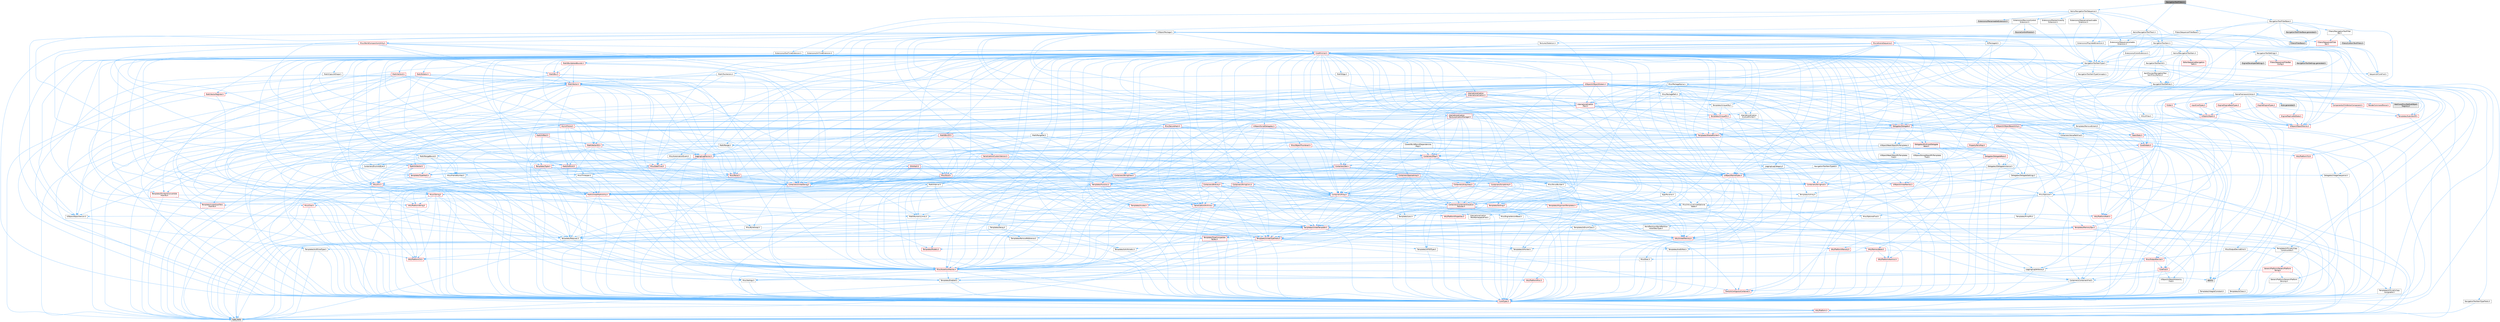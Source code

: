 digraph "NavigationToolFilters.h"
{
 // INTERACTIVE_SVG=YES
 // LATEX_PDF_SIZE
  bgcolor="transparent";
  edge [fontname=Helvetica,fontsize=10,labelfontname=Helvetica,labelfontsize=10];
  node [fontname=Helvetica,fontsize=10,shape=box,height=0.2,width=0.4];
  Node1 [id="Node000001",label="NavigationToolFilters.h",height=0.2,width=0.4,color="gray40", fillcolor="grey60", style="filled", fontcolor="black",tooltip=" "];
  Node1 -> Node2 [id="edge1_Node000001_Node000002",color="steelblue1",style="solid",tooltip=" "];
  Node2 [id="Node000002",label="Items/NavigationToolSequence.h",height=0.2,width=0.4,color="grey40", fillcolor="white", style="filled",URL="$d3/d05/NavigationToolSequence_8h.html",tooltip=" "];
  Node2 -> Node3 [id="edge2_Node000002_Node000003",color="steelblue1",style="solid",tooltip=" "];
  Node3 [id="Node000003",label="Extensions/IInTimeExtension.h",height=0.2,width=0.4,color="grey40", fillcolor="white", style="filled",URL="$d4/d0c/IInTimeExtension_8h.html",tooltip=" "];
  Node3 -> Node4 [id="edge3_Node000003_Node000004",color="steelblue1",style="solid",tooltip=" "];
  Node4 [id="Node000004",label="Misc/FrameNumber.h",height=0.2,width=0.4,color="grey40", fillcolor="white", style="filled",URL="$dd/dbd/FrameNumber_8h.html",tooltip=" "];
  Node4 -> Node5 [id="edge4_Node000004_Node000005",color="steelblue1",style="solid",tooltip=" "];
  Node5 [id="Node000005",label="CoreTypes.h",height=0.2,width=0.4,color="red", fillcolor="#FFF0F0", style="filled",URL="$dc/dec/CoreTypes_8h.html",tooltip=" "];
  Node5 -> Node6 [id="edge5_Node000005_Node000006",color="steelblue1",style="solid",tooltip=" "];
  Node6 [id="Node000006",label="HAL/Platform.h",height=0.2,width=0.4,color="red", fillcolor="#FFF0F0", style="filled",URL="$d9/dd0/Platform_8h.html",tooltip=" "];
  Node6 -> Node9 [id="edge6_Node000006_Node000009",color="steelblue1",style="solid",tooltip=" "];
  Node9 [id="Node000009",label="type_traits",height=0.2,width=0.4,color="grey60", fillcolor="#E0E0E0", style="filled",tooltip=" "];
  Node4 -> Node19 [id="edge7_Node000004_Node000019",color="steelblue1",style="solid",tooltip=" "];
  Node19 [id="Node000019",label="Math/NumericLimits.h",height=0.2,width=0.4,color="grey40", fillcolor="white", style="filled",URL="$df/d1b/NumericLimits_8h.html",tooltip=" "];
  Node19 -> Node5 [id="edge8_Node000019_Node000005",color="steelblue1",style="solid",tooltip=" "];
  Node4 -> Node20 [id="edge9_Node000004_Node000020",color="steelblue1",style="solid",tooltip=" "];
  Node20 [id="Node000020",label="Math/UnrealMathUtility.h",height=0.2,width=0.4,color="red", fillcolor="#FFF0F0", style="filled",URL="$db/db8/UnrealMathUtility_8h.html",tooltip=" "];
  Node20 -> Node5 [id="edge10_Node000020_Node000005",color="steelblue1",style="solid",tooltip=" "];
  Node20 -> Node21 [id="edge11_Node000020_Node000021",color="steelblue1",style="solid",tooltip=" "];
  Node21 [id="Node000021",label="Misc/AssertionMacros.h",height=0.2,width=0.4,color="red", fillcolor="#FFF0F0", style="filled",URL="$d0/dfa/AssertionMacros_8h.html",tooltip=" "];
  Node21 -> Node5 [id="edge12_Node000021_Node000005",color="steelblue1",style="solid",tooltip=" "];
  Node21 -> Node6 [id="edge13_Node000021_Node000006",color="steelblue1",style="solid",tooltip=" "];
  Node21 -> Node22 [id="edge14_Node000021_Node000022",color="steelblue1",style="solid",tooltip=" "];
  Node22 [id="Node000022",label="HAL/PlatformMisc.h",height=0.2,width=0.4,color="red", fillcolor="#FFF0F0", style="filled",URL="$d0/df5/PlatformMisc_8h.html",tooltip=" "];
  Node22 -> Node5 [id="edge15_Node000022_Node000005",color="steelblue1",style="solid",tooltip=" "];
  Node21 -> Node57 [id="edge16_Node000021_Node000057",color="steelblue1",style="solid",tooltip=" "];
  Node57 [id="Node000057",label="Templates/EnableIf.h",height=0.2,width=0.4,color="grey40", fillcolor="white", style="filled",URL="$d7/d60/EnableIf_8h.html",tooltip=" "];
  Node57 -> Node5 [id="edge17_Node000057_Node000005",color="steelblue1",style="solid",tooltip=" "];
  Node21 -> Node63 [id="edge18_Node000021_Node000063",color="steelblue1",style="solid",tooltip=" "];
  Node63 [id="Node000063",label="Misc/VarArgs.h",height=0.2,width=0.4,color="grey40", fillcolor="white", style="filled",URL="$d5/d6f/VarArgs_8h.html",tooltip=" "];
  Node63 -> Node5 [id="edge19_Node000063_Node000005",color="steelblue1",style="solid",tooltip=" "];
  Node21 -> Node70 [id="edge20_Node000021_Node000070",color="steelblue1",style="solid",tooltip=" "];
  Node70 [id="Node000070",label="atomic",height=0.2,width=0.4,color="grey60", fillcolor="#E0E0E0", style="filled",tooltip=" "];
  Node20 -> Node71 [id="edge21_Node000020_Node000071",color="steelblue1",style="solid",tooltip=" "];
  Node71 [id="Node000071",label="HAL/PlatformMath.h",height=0.2,width=0.4,color="red", fillcolor="#FFF0F0", style="filled",URL="$dc/d53/PlatformMath_8h.html",tooltip=" "];
  Node71 -> Node5 [id="edge22_Node000071_Node000005",color="steelblue1",style="solid",tooltip=" "];
  Node20 -> Node65 [id="edge23_Node000020_Node000065",color="steelblue1",style="solid",tooltip=" "];
  Node65 [id="Node000065",label="Templates/Requires.h",height=0.2,width=0.4,color="grey40", fillcolor="white", style="filled",URL="$dc/d96/Requires_8h.html",tooltip=" "];
  Node65 -> Node57 [id="edge24_Node000065_Node000057",color="steelblue1",style="solid",tooltip=" "];
  Node65 -> Node9 [id="edge25_Node000065_Node000009",color="steelblue1",style="solid",tooltip=" "];
  Node4 -> Node57 [id="edge26_Node000004_Node000057",color="steelblue1",style="solid",tooltip=" "];
  Node4 -> Node77 [id="edge27_Node000004_Node000077",color="steelblue1",style="solid",tooltip=" "];
  Node77 [id="Node000077",label="Templates/UnrealTypeTraits.h",height=0.2,width=0.4,color="red", fillcolor="#FFF0F0", style="filled",URL="$d2/d2d/UnrealTypeTraits_8h.html",tooltip=" "];
  Node77 -> Node5 [id="edge28_Node000077_Node000005",color="steelblue1",style="solid",tooltip=" "];
  Node77 -> Node78 [id="edge29_Node000077_Node000078",color="steelblue1",style="solid",tooltip=" "];
  Node78 [id="Node000078",label="Templates/IsPointer.h",height=0.2,width=0.4,color="grey40", fillcolor="white", style="filled",URL="$d7/d05/IsPointer_8h.html",tooltip=" "];
  Node78 -> Node5 [id="edge30_Node000078_Node000005",color="steelblue1",style="solid",tooltip=" "];
  Node77 -> Node21 [id="edge31_Node000077_Node000021",color="steelblue1",style="solid",tooltip=" "];
  Node77 -> Node73 [id="edge32_Node000077_Node000073",color="steelblue1",style="solid",tooltip=" "];
  Node73 [id="Node000073",label="Templates/AndOrNot.h",height=0.2,width=0.4,color="grey40", fillcolor="white", style="filled",URL="$db/d0a/AndOrNot_8h.html",tooltip=" "];
  Node73 -> Node5 [id="edge33_Node000073_Node000005",color="steelblue1",style="solid",tooltip=" "];
  Node77 -> Node57 [id="edge34_Node000077_Node000057",color="steelblue1",style="solid",tooltip=" "];
  Node77 -> Node79 [id="edge35_Node000077_Node000079",color="steelblue1",style="solid",tooltip=" "];
  Node79 [id="Node000079",label="Templates/IsArithmetic.h",height=0.2,width=0.4,color="grey40", fillcolor="white", style="filled",URL="$d2/d5d/IsArithmetic_8h.html",tooltip=" "];
  Node79 -> Node5 [id="edge36_Node000079_Node000005",color="steelblue1",style="solid",tooltip=" "];
  Node77 -> Node80 [id="edge37_Node000077_Node000080",color="steelblue1",style="solid",tooltip=" "];
  Node80 [id="Node000080",label="Templates/Models.h",height=0.2,width=0.4,color="red", fillcolor="#FFF0F0", style="filled",URL="$d3/d0c/Models_8h.html",tooltip=" "];
  Node77 -> Node81 [id="edge38_Node000077_Node000081",color="steelblue1",style="solid",tooltip=" "];
  Node81 [id="Node000081",label="Templates/IsPODType.h",height=0.2,width=0.4,color="grey40", fillcolor="white", style="filled",URL="$d7/db1/IsPODType_8h.html",tooltip=" "];
  Node81 -> Node5 [id="edge39_Node000081_Node000005",color="steelblue1",style="solid",tooltip=" "];
  Node77 -> Node82 [id="edge40_Node000077_Node000082",color="steelblue1",style="solid",tooltip=" "];
  Node82 [id="Node000082",label="Templates/IsUECoreType.h",height=0.2,width=0.4,color="grey40", fillcolor="white", style="filled",URL="$d1/db8/IsUECoreType_8h.html",tooltip=" "];
  Node82 -> Node5 [id="edge41_Node000082_Node000005",color="steelblue1",style="solid",tooltip=" "];
  Node82 -> Node9 [id="edge42_Node000082_Node000009",color="steelblue1",style="solid",tooltip=" "];
  Node77 -> Node83 [id="edge43_Node000077_Node000083",color="steelblue1",style="solid",tooltip=" "];
  Node83 [id="Node000083",label="Templates/IsTriviallyCopy\lConstructible.h",height=0.2,width=0.4,color="grey40", fillcolor="white", style="filled",URL="$d3/d78/IsTriviallyCopyConstructible_8h.html",tooltip=" "];
  Node83 -> Node5 [id="edge44_Node000083_Node000005",color="steelblue1",style="solid",tooltip=" "];
  Node83 -> Node9 [id="edge45_Node000083_Node000009",color="steelblue1",style="solid",tooltip=" "];
  Node3 -> Node90 [id="edge46_Node000003_Node000090",color="steelblue1",style="solid",tooltip=" "];
  Node90 [id="Node000090",label="NavigationToolItemType.h",height=0.2,width=0.4,color="grey40", fillcolor="white", style="filled",URL="$d4/d69/NavigationToolItemType_8h.html",tooltip=" "];
  Node90 -> Node91 [id="edge47_Node000090_Node000091",color="steelblue1",style="solid",tooltip=" "];
  Node91 [id="Node000091",label="NavigationToolItemTypeConcepts.h",height=0.2,width=0.4,color="grey40", fillcolor="white", style="filled",URL="$d3/d88/NavigationToolItemTypeConcepts_8h.html",tooltip=" "];
  Node90 -> Node92 [id="edge48_Node000090_Node000092",color="steelblue1",style="solid",tooltip=" "];
  Node92 [id="Node000092",label="NavigationToolItemTypeId.h",height=0.2,width=0.4,color="grey40", fillcolor="white", style="filled",URL="$df/d1f/NavigationToolItemTypeId_8h.html",tooltip=" "];
  Node92 -> Node24 [id="edge49_Node000092_Node000024",color="steelblue1",style="solid",tooltip=" "];
  Node24 [id="Node000024",label="Containers/StringFwd.h",height=0.2,width=0.4,color="red", fillcolor="#FFF0F0", style="filled",URL="$df/d37/StringFwd_8h.html",tooltip=" "];
  Node24 -> Node5 [id="edge50_Node000024_Node000005",color="steelblue1",style="solid",tooltip=" "];
  Node24 -> Node27 [id="edge51_Node000024_Node000027",color="steelblue1",style="solid",tooltip=" "];
  Node27 [id="Node000027",label="Traits/IsContiguousContainer.h",height=0.2,width=0.4,color="red", fillcolor="#FFF0F0", style="filled",URL="$d5/d3c/IsContiguousContainer_8h.html",tooltip=" "];
  Node27 -> Node5 [id="edge52_Node000027_Node000005",color="steelblue1",style="solid",tooltip=" "];
  Node92 -> Node93 [id="edge53_Node000092_Node000093",color="steelblue1",style="solid",tooltip=" "];
  Node93 [id="Node000093",label="UObject/NameTypes.h",height=0.2,width=0.4,color="red", fillcolor="#FFF0F0", style="filled",URL="$d6/d35/NameTypes_8h.html",tooltip=" "];
  Node93 -> Node5 [id="edge54_Node000093_Node000005",color="steelblue1",style="solid",tooltip=" "];
  Node93 -> Node21 [id="edge55_Node000093_Node000021",color="steelblue1",style="solid",tooltip=" "];
  Node93 -> Node94 [id="edge56_Node000093_Node000094",color="steelblue1",style="solid",tooltip=" "];
  Node94 [id="Node000094",label="HAL/UnrealMemory.h",height=0.2,width=0.4,color="red", fillcolor="#FFF0F0", style="filled",URL="$d9/d96/UnrealMemory_8h.html",tooltip=" "];
  Node94 -> Node5 [id="edge57_Node000094_Node000005",color="steelblue1",style="solid",tooltip=" "];
  Node94 -> Node98 [id="edge58_Node000094_Node000098",color="steelblue1",style="solid",tooltip=" "];
  Node98 [id="Node000098",label="HAL/MemoryBase.h",height=0.2,width=0.4,color="red", fillcolor="#FFF0F0", style="filled",URL="$d6/d9f/MemoryBase_8h.html",tooltip=" "];
  Node98 -> Node5 [id="edge59_Node000098_Node000005",color="steelblue1",style="solid",tooltip=" "];
  Node98 -> Node50 [id="edge60_Node000098_Node000050",color="steelblue1",style="solid",tooltip=" "];
  Node50 [id="Node000050",label="HAL/PlatformAtomics.h",height=0.2,width=0.4,color="red", fillcolor="#FFF0F0", style="filled",URL="$d3/d36/PlatformAtomics_8h.html",tooltip=" "];
  Node50 -> Node5 [id="edge61_Node000050_Node000005",color="steelblue1",style="solid",tooltip=" "];
  Node98 -> Node34 [id="edge62_Node000098_Node000034",color="steelblue1",style="solid",tooltip=" "];
  Node34 [id="Node000034",label="HAL/PlatformCrt.h",height=0.2,width=0.4,color="red", fillcolor="#FFF0F0", style="filled",URL="$d8/d75/PlatformCrt_8h.html",tooltip=" "];
  Node98 -> Node99 [id="edge63_Node000098_Node000099",color="steelblue1",style="solid",tooltip=" "];
  Node99 [id="Node000099",label="Misc/Exec.h",height=0.2,width=0.4,color="grey40", fillcolor="white", style="filled",URL="$de/ddb/Exec_8h.html",tooltip=" "];
  Node99 -> Node5 [id="edge64_Node000099_Node000005",color="steelblue1",style="solid",tooltip=" "];
  Node99 -> Node21 [id="edge65_Node000099_Node000021",color="steelblue1",style="solid",tooltip=" "];
  Node98 -> Node100 [id="edge66_Node000098_Node000100",color="steelblue1",style="solid",tooltip=" "];
  Node100 [id="Node000100",label="Misc/OutputDevice.h",height=0.2,width=0.4,color="red", fillcolor="#FFF0F0", style="filled",URL="$d7/d32/OutputDevice_8h.html",tooltip=" "];
  Node100 -> Node29 [id="edge67_Node000100_Node000029",color="steelblue1",style="solid",tooltip=" "];
  Node29 [id="Node000029",label="CoreFwd.h",height=0.2,width=0.4,color="red", fillcolor="#FFF0F0", style="filled",URL="$d1/d1e/CoreFwd_8h.html",tooltip=" "];
  Node29 -> Node5 [id="edge68_Node000029_Node000005",color="steelblue1",style="solid",tooltip=" "];
  Node29 -> Node30 [id="edge69_Node000029_Node000030",color="steelblue1",style="solid",tooltip=" "];
  Node30 [id="Node000030",label="Containers/ContainersFwd.h",height=0.2,width=0.4,color="grey40", fillcolor="white", style="filled",URL="$d4/d0a/ContainersFwd_8h.html",tooltip=" "];
  Node30 -> Node6 [id="edge70_Node000030_Node000006",color="steelblue1",style="solid",tooltip=" "];
  Node30 -> Node5 [id="edge71_Node000030_Node000005",color="steelblue1",style="solid",tooltip=" "];
  Node30 -> Node27 [id="edge72_Node000030_Node000027",color="steelblue1",style="solid",tooltip=" "];
  Node29 -> Node32 [id="edge73_Node000029_Node000032",color="steelblue1",style="solid",tooltip=" "];
  Node32 [id="Node000032",label="UObject/UObjectHierarchy\lFwd.h",height=0.2,width=0.4,color="grey40", fillcolor="white", style="filled",URL="$d3/d13/UObjectHierarchyFwd_8h.html",tooltip=" "];
  Node100 -> Node5 [id="edge74_Node000100_Node000005",color="steelblue1",style="solid",tooltip=" "];
  Node100 -> Node101 [id="edge75_Node000100_Node000101",color="steelblue1",style="solid",tooltip=" "];
  Node101 [id="Node000101",label="Logging/LogVerbosity.h",height=0.2,width=0.4,color="grey40", fillcolor="white", style="filled",URL="$d2/d8f/LogVerbosity_8h.html",tooltip=" "];
  Node101 -> Node5 [id="edge76_Node000101_Node000005",color="steelblue1",style="solid",tooltip=" "];
  Node100 -> Node63 [id="edge77_Node000100_Node000063",color="steelblue1",style="solid",tooltip=" "];
  Node94 -> Node108 [id="edge78_Node000094_Node000108",color="steelblue1",style="solid",tooltip=" "];
  Node108 [id="Node000108",label="HAL/PlatformMemory.h",height=0.2,width=0.4,color="red", fillcolor="#FFF0F0", style="filled",URL="$de/d68/PlatformMemory_8h.html",tooltip=" "];
  Node108 -> Node5 [id="edge79_Node000108_Node000005",color="steelblue1",style="solid",tooltip=" "];
  Node94 -> Node78 [id="edge80_Node000094_Node000078",color="steelblue1",style="solid",tooltip=" "];
  Node93 -> Node77 [id="edge81_Node000093_Node000077",color="steelblue1",style="solid",tooltip=" "];
  Node93 -> Node111 [id="edge82_Node000093_Node000111",color="steelblue1",style="solid",tooltip=" "];
  Node111 [id="Node000111",label="Templates/UnrealTemplate.h",height=0.2,width=0.4,color="red", fillcolor="#FFF0F0", style="filled",URL="$d4/d24/UnrealTemplate_8h.html",tooltip=" "];
  Node111 -> Node5 [id="edge83_Node000111_Node000005",color="steelblue1",style="solid",tooltip=" "];
  Node111 -> Node78 [id="edge84_Node000111_Node000078",color="steelblue1",style="solid",tooltip=" "];
  Node111 -> Node94 [id="edge85_Node000111_Node000094",color="steelblue1",style="solid",tooltip=" "];
  Node111 -> Node77 [id="edge86_Node000111_Node000077",color="steelblue1",style="solid",tooltip=" "];
  Node111 -> Node75 [id="edge87_Node000111_Node000075",color="steelblue1",style="solid",tooltip=" "];
  Node75 [id="Node000075",label="Templates/RemoveReference.h",height=0.2,width=0.4,color="grey40", fillcolor="white", style="filled",URL="$da/dbe/RemoveReference_8h.html",tooltip=" "];
  Node75 -> Node5 [id="edge88_Node000075_Node000005",color="steelblue1",style="solid",tooltip=" "];
  Node111 -> Node65 [id="edge89_Node000111_Node000065",color="steelblue1",style="solid",tooltip=" "];
  Node111 -> Node87 [id="edge90_Node000111_Node000087",color="steelblue1",style="solid",tooltip=" "];
  Node87 [id="Node000087",label="Templates/TypeCompatible\lBytes.h",height=0.2,width=0.4,color="red", fillcolor="#FFF0F0", style="filled",URL="$df/d0a/TypeCompatibleBytes_8h.html",tooltip=" "];
  Node87 -> Node5 [id="edge91_Node000087_Node000005",color="steelblue1",style="solid",tooltip=" "];
  Node87 -> Node9 [id="edge92_Node000087_Node000009",color="steelblue1",style="solid",tooltip=" "];
  Node111 -> Node27 [id="edge93_Node000111_Node000027",color="steelblue1",style="solid",tooltip=" "];
  Node111 -> Node9 [id="edge94_Node000111_Node000009",color="steelblue1",style="solid",tooltip=" "];
  Node93 -> Node115 [id="edge95_Node000093_Node000115",color="steelblue1",style="solid",tooltip=" "];
  Node115 [id="Node000115",label="Containers/UnrealString.h",height=0.2,width=0.4,color="red", fillcolor="#FFF0F0", style="filled",URL="$d5/dba/UnrealString_8h.html",tooltip=" "];
  Node93 -> Node122 [id="edge96_Node000093_Node000122",color="steelblue1",style="solid",tooltip=" "];
  Node122 [id="Node000122",label="Containers/StringConv.h",height=0.2,width=0.4,color="red", fillcolor="#FFF0F0", style="filled",URL="$d3/ddf/StringConv_8h.html",tooltip=" "];
  Node122 -> Node5 [id="edge97_Node000122_Node000005",color="steelblue1",style="solid",tooltip=" "];
  Node122 -> Node21 [id="edge98_Node000122_Node000021",color="steelblue1",style="solid",tooltip=" "];
  Node122 -> Node123 [id="edge99_Node000122_Node000123",color="steelblue1",style="solid",tooltip=" "];
  Node123 [id="Node000123",label="Containers/ContainerAllocation\lPolicies.h",height=0.2,width=0.4,color="red", fillcolor="#FFF0F0", style="filled",URL="$d7/dff/ContainerAllocationPolicies_8h.html",tooltip=" "];
  Node123 -> Node5 [id="edge100_Node000123_Node000005",color="steelblue1",style="solid",tooltip=" "];
  Node123 -> Node123 [id="edge101_Node000123_Node000123",color="steelblue1",style="solid",tooltip=" "];
  Node123 -> Node71 [id="edge102_Node000123_Node000071",color="steelblue1",style="solid",tooltip=" "];
  Node123 -> Node94 [id="edge103_Node000123_Node000094",color="steelblue1",style="solid",tooltip=" "];
  Node123 -> Node19 [id="edge104_Node000123_Node000019",color="steelblue1",style="solid",tooltip=" "];
  Node123 -> Node21 [id="edge105_Node000123_Node000021",color="steelblue1",style="solid",tooltip=" "];
  Node123 -> Node126 [id="edge106_Node000123_Node000126",color="steelblue1",style="solid",tooltip=" "];
  Node126 [id="Node000126",label="Templates/MemoryOps.h",height=0.2,width=0.4,color="red", fillcolor="#FFF0F0", style="filled",URL="$db/dea/MemoryOps_8h.html",tooltip=" "];
  Node126 -> Node5 [id="edge107_Node000126_Node000005",color="steelblue1",style="solid",tooltip=" "];
  Node126 -> Node94 [id="edge108_Node000126_Node000094",color="steelblue1",style="solid",tooltip=" "];
  Node126 -> Node106 [id="edge109_Node000126_Node000106",color="steelblue1",style="solid",tooltip=" "];
  Node106 [id="Node000106",label="Templates/IsTriviallyCopy\lAssignable.h",height=0.2,width=0.4,color="grey40", fillcolor="white", style="filled",URL="$d2/df2/IsTriviallyCopyAssignable_8h.html",tooltip=" "];
  Node106 -> Node5 [id="edge110_Node000106_Node000005",color="steelblue1",style="solid",tooltip=" "];
  Node106 -> Node9 [id="edge111_Node000106_Node000009",color="steelblue1",style="solid",tooltip=" "];
  Node126 -> Node83 [id="edge112_Node000126_Node000083",color="steelblue1",style="solid",tooltip=" "];
  Node126 -> Node65 [id="edge113_Node000126_Node000065",color="steelblue1",style="solid",tooltip=" "];
  Node126 -> Node77 [id="edge114_Node000126_Node000077",color="steelblue1",style="solid",tooltip=" "];
  Node126 -> Node9 [id="edge115_Node000126_Node000009",color="steelblue1",style="solid",tooltip=" "];
  Node123 -> Node87 [id="edge116_Node000123_Node000087",color="steelblue1",style="solid",tooltip=" "];
  Node123 -> Node9 [id="edge117_Node000123_Node000009",color="steelblue1",style="solid",tooltip=" "];
  Node122 -> Node127 [id="edge118_Node000122_Node000127",color="steelblue1",style="solid",tooltip=" "];
  Node127 [id="Node000127",label="Containers/Array.h",height=0.2,width=0.4,color="red", fillcolor="#FFF0F0", style="filled",URL="$df/dd0/Array_8h.html",tooltip=" "];
  Node127 -> Node5 [id="edge119_Node000127_Node000005",color="steelblue1",style="solid",tooltip=" "];
  Node127 -> Node21 [id="edge120_Node000127_Node000021",color="steelblue1",style="solid",tooltip=" "];
  Node127 -> Node128 [id="edge121_Node000127_Node000128",color="steelblue1",style="solid",tooltip=" "];
  Node128 [id="Node000128",label="Misc/IntrusiveUnsetOptional\lState.h",height=0.2,width=0.4,color="grey40", fillcolor="white", style="filled",URL="$d2/d0a/IntrusiveUnsetOptionalState_8h.html",tooltip=" "];
  Node128 -> Node129 [id="edge122_Node000128_Node000129",color="steelblue1",style="solid",tooltip=" "];
  Node129 [id="Node000129",label="Misc/OptionalFwd.h",height=0.2,width=0.4,color="grey40", fillcolor="white", style="filled",URL="$dc/d50/OptionalFwd_8h.html",tooltip=" "];
  Node127 -> Node94 [id="edge123_Node000127_Node000094",color="steelblue1",style="solid",tooltip=" "];
  Node127 -> Node77 [id="edge124_Node000127_Node000077",color="steelblue1",style="solid",tooltip=" "];
  Node127 -> Node111 [id="edge125_Node000127_Node000111",color="steelblue1",style="solid",tooltip=" "];
  Node127 -> Node123 [id="edge126_Node000127_Node000123",color="steelblue1",style="solid",tooltip=" "];
  Node127 -> Node134 [id="edge127_Node000127_Node000134",color="steelblue1",style="solid",tooltip=" "];
  Node134 [id="Node000134",label="Serialization/Archive.h",height=0.2,width=0.4,color="red", fillcolor="#FFF0F0", style="filled",URL="$d7/d3b/Archive_8h.html",tooltip=" "];
  Node134 -> Node29 [id="edge128_Node000134_Node000029",color="steelblue1",style="solid",tooltip=" "];
  Node134 -> Node5 [id="edge129_Node000134_Node000005",color="steelblue1",style="solid",tooltip=" "];
  Node134 -> Node135 [id="edge130_Node000134_Node000135",color="steelblue1",style="solid",tooltip=" "];
  Node135 [id="Node000135",label="HAL/PlatformProperties.h",height=0.2,width=0.4,color="red", fillcolor="#FFF0F0", style="filled",URL="$d9/db0/PlatformProperties_8h.html",tooltip=" "];
  Node135 -> Node5 [id="edge131_Node000135_Node000005",color="steelblue1",style="solid",tooltip=" "];
  Node134 -> Node138 [id="edge132_Node000134_Node000138",color="steelblue1",style="solid",tooltip=" "];
  Node138 [id="Node000138",label="Internationalization\l/TextNamespaceFwd.h",height=0.2,width=0.4,color="grey40", fillcolor="white", style="filled",URL="$d8/d97/TextNamespaceFwd_8h.html",tooltip=" "];
  Node138 -> Node5 [id="edge133_Node000138_Node000005",color="steelblue1",style="solid",tooltip=" "];
  Node134 -> Node21 [id="edge134_Node000134_Node000021",color="steelblue1",style="solid",tooltip=" "];
  Node134 -> Node139 [id="edge135_Node000134_Node000139",color="steelblue1",style="solid",tooltip=" "];
  Node139 [id="Node000139",label="Misc/EngineVersionBase.h",height=0.2,width=0.4,color="grey40", fillcolor="white", style="filled",URL="$d5/d2b/EngineVersionBase_8h.html",tooltip=" "];
  Node139 -> Node5 [id="edge136_Node000139_Node000005",color="steelblue1",style="solid",tooltip=" "];
  Node134 -> Node63 [id="edge137_Node000134_Node000063",color="steelblue1",style="solid",tooltip=" "];
  Node134 -> Node57 [id="edge138_Node000134_Node000057",color="steelblue1",style="solid",tooltip=" "];
  Node134 -> Node142 [id="edge139_Node000134_Node000142",color="steelblue1",style="solid",tooltip=" "];
  Node142 [id="Node000142",label="Templates/IsEnumClass.h",height=0.2,width=0.4,color="grey40", fillcolor="white", style="filled",URL="$d7/d15/IsEnumClass_8h.html",tooltip=" "];
  Node142 -> Node5 [id="edge140_Node000142_Node000005",color="steelblue1",style="solid",tooltip=" "];
  Node142 -> Node73 [id="edge141_Node000142_Node000073",color="steelblue1",style="solid",tooltip=" "];
  Node134 -> Node111 [id="edge142_Node000134_Node000111",color="steelblue1",style="solid",tooltip=" "];
  Node134 -> Node143 [id="edge143_Node000134_Node000143",color="steelblue1",style="solid",tooltip=" "];
  Node143 [id="Node000143",label="UObject/ObjectVersion.h",height=0.2,width=0.4,color="grey40", fillcolor="white", style="filled",URL="$da/d63/ObjectVersion_8h.html",tooltip=" "];
  Node143 -> Node5 [id="edge144_Node000143_Node000005",color="steelblue1",style="solid",tooltip=" "];
  Node127 -> Node160 [id="edge145_Node000127_Node000160",color="steelblue1",style="solid",tooltip=" "];
  Node160 [id="Node000160",label="Templates/Invoke.h",height=0.2,width=0.4,color="red", fillcolor="#FFF0F0", style="filled",URL="$d7/deb/Invoke_8h.html",tooltip=" "];
  Node160 -> Node5 [id="edge146_Node000160_Node000005",color="steelblue1",style="solid",tooltip=" "];
  Node160 -> Node111 [id="edge147_Node000160_Node000111",color="steelblue1",style="solid",tooltip=" "];
  Node160 -> Node9 [id="edge148_Node000160_Node000009",color="steelblue1",style="solid",tooltip=" "];
  Node127 -> Node165 [id="edge149_Node000127_Node000165",color="steelblue1",style="solid",tooltip=" "];
  Node165 [id="Node000165",label="Templates/Less.h",height=0.2,width=0.4,color="grey40", fillcolor="white", style="filled",URL="$de/dc8/Less_8h.html",tooltip=" "];
  Node165 -> Node5 [id="edge150_Node000165_Node000005",color="steelblue1",style="solid",tooltip=" "];
  Node165 -> Node111 [id="edge151_Node000165_Node000111",color="steelblue1",style="solid",tooltip=" "];
  Node127 -> Node172 [id="edge152_Node000127_Node000172",color="steelblue1",style="solid",tooltip=" "];
  Node172 [id="Node000172",label="Templates/LosesQualifiers\lFromTo.h",height=0.2,width=0.4,color="red", fillcolor="#FFF0F0", style="filled",URL="$d2/db3/LosesQualifiersFromTo_8h.html",tooltip=" "];
  Node172 -> Node9 [id="edge153_Node000172_Node000009",color="steelblue1",style="solid",tooltip=" "];
  Node127 -> Node65 [id="edge154_Node000127_Node000065",color="steelblue1",style="solid",tooltip=" "];
  Node127 -> Node173 [id="edge155_Node000127_Node000173",color="steelblue1",style="solid",tooltip=" "];
  Node173 [id="Node000173",label="Templates/Sorting.h",height=0.2,width=0.4,color="red", fillcolor="#FFF0F0", style="filled",URL="$d3/d9e/Sorting_8h.html",tooltip=" "];
  Node173 -> Node5 [id="edge156_Node000173_Node000005",color="steelblue1",style="solid",tooltip=" "];
  Node173 -> Node71 [id="edge157_Node000173_Node000071",color="steelblue1",style="solid",tooltip=" "];
  Node173 -> Node165 [id="edge158_Node000173_Node000165",color="steelblue1",style="solid",tooltip=" "];
  Node127 -> Node176 [id="edge159_Node000127_Node000176",color="steelblue1",style="solid",tooltip=" "];
  Node176 [id="Node000176",label="Templates/AlignmentTemplates.h",height=0.2,width=0.4,color="red", fillcolor="#FFF0F0", style="filled",URL="$dd/d32/AlignmentTemplates_8h.html",tooltip=" "];
  Node176 -> Node5 [id="edge160_Node000176_Node000005",color="steelblue1",style="solid",tooltip=" "];
  Node176 -> Node78 [id="edge161_Node000176_Node000078",color="steelblue1",style="solid",tooltip=" "];
  Node127 -> Node9 [id="edge162_Node000127_Node000009",color="steelblue1",style="solid",tooltip=" "];
  Node122 -> Node151 [id="edge163_Node000122_Node000151",color="steelblue1",style="solid",tooltip=" "];
  Node151 [id="Node000151",label="Misc/CString.h",height=0.2,width=0.4,color="red", fillcolor="#FFF0F0", style="filled",URL="$d2/d49/CString_8h.html",tooltip=" "];
  Node151 -> Node5 [id="edge164_Node000151_Node000005",color="steelblue1",style="solid",tooltip=" "];
  Node151 -> Node34 [id="edge165_Node000151_Node000034",color="steelblue1",style="solid",tooltip=" "];
  Node151 -> Node96 [id="edge166_Node000151_Node000096",color="steelblue1",style="solid",tooltip=" "];
  Node96 [id="Node000096",label="HAL/PlatformString.h",height=0.2,width=0.4,color="red", fillcolor="#FFF0F0", style="filled",URL="$db/db5/PlatformString_8h.html",tooltip=" "];
  Node96 -> Node5 [id="edge167_Node000096_Node000005",color="steelblue1",style="solid",tooltip=" "];
  Node151 -> Node21 [id="edge168_Node000151_Node000021",color="steelblue1",style="solid",tooltip=" "];
  Node151 -> Node152 [id="edge169_Node000151_Node000152",color="steelblue1",style="solid",tooltip=" "];
  Node152 [id="Node000152",label="Misc/Char.h",height=0.2,width=0.4,color="red", fillcolor="#FFF0F0", style="filled",URL="$d0/d58/Char_8h.html",tooltip=" "];
  Node152 -> Node5 [id="edge170_Node000152_Node000005",color="steelblue1",style="solid",tooltip=" "];
  Node152 -> Node9 [id="edge171_Node000152_Node000009",color="steelblue1",style="solid",tooltip=" "];
  Node151 -> Node63 [id="edge172_Node000151_Node000063",color="steelblue1",style="solid",tooltip=" "];
  Node122 -> Node177 [id="edge173_Node000122_Node000177",color="steelblue1",style="solid",tooltip=" "];
  Node177 [id="Node000177",label="Templates/IsArray.h",height=0.2,width=0.4,color="grey40", fillcolor="white", style="filled",URL="$d8/d8d/IsArray_8h.html",tooltip=" "];
  Node177 -> Node5 [id="edge174_Node000177_Node000005",color="steelblue1",style="solid",tooltip=" "];
  Node122 -> Node111 [id="edge175_Node000122_Node000111",color="steelblue1",style="solid",tooltip=" "];
  Node122 -> Node77 [id="edge176_Node000122_Node000077",color="steelblue1",style="solid",tooltip=" "];
  Node122 -> Node27 [id="edge177_Node000122_Node000027",color="steelblue1",style="solid",tooltip=" "];
  Node122 -> Node9 [id="edge178_Node000122_Node000009",color="steelblue1",style="solid",tooltip=" "];
  Node93 -> Node24 [id="edge179_Node000093_Node000024",color="steelblue1",style="solid",tooltip=" "];
  Node93 -> Node178 [id="edge180_Node000093_Node000178",color="steelblue1",style="solid",tooltip=" "];
  Node178 [id="Node000178",label="UObject/UnrealNames.h",height=0.2,width=0.4,color="red", fillcolor="#FFF0F0", style="filled",URL="$d8/db1/UnrealNames_8h.html",tooltip=" "];
  Node178 -> Node5 [id="edge181_Node000178_Node000005",color="steelblue1",style="solid",tooltip=" "];
  Node93 -> Node128 [id="edge182_Node000093_Node000128",color="steelblue1",style="solid",tooltip=" "];
  Node90 -> Node186 [id="edge183_Node000090_Node000186",color="steelblue1",style="solid",tooltip=" "];
  Node186 [id="Node000186",label="NavigationToolItemTypeTraits.h",height=0.2,width=0.4,color="grey40", fillcolor="white", style="filled",URL="$d8/dd9/NavigationToolItemTypeTraits_8h.html",tooltip=" "];
  Node186 -> Node9 [id="edge184_Node000186_Node000009",color="steelblue1",style="solid",tooltip=" "];
  Node90 -> Node73 [id="edge185_Node000090_Node000073",color="steelblue1",style="solid",tooltip=" "];
  Node90 -> Node80 [id="edge186_Node000090_Node000080",color="steelblue1",style="solid",tooltip=" "];
  Node2 -> Node187 [id="edge187_Node000002_Node000187",color="steelblue1",style="solid",tooltip=" "];
  Node187 [id="Node000187",label="Extensions/IMarkerVisibility\lExtension.h",height=0.2,width=0.4,color="grey40", fillcolor="white", style="filled",URL="$d3/dbc/IMarkerVisibilityExtension_8h.html",tooltip=" "];
  Node187 -> Node90 [id="edge188_Node000187_Node000090",color="steelblue1",style="solid",tooltip=" "];
  Node2 -> Node188 [id="edge189_Node000002_Node000188",color="steelblue1",style="solid",tooltip=" "];
  Node188 [id="Node000188",label="Extensions/IOutTimeExtension.h",height=0.2,width=0.4,color="grey40", fillcolor="white", style="filled",URL="$d3/d96/IOutTimeExtension_8h.html",tooltip=" "];
  Node188 -> Node4 [id="edge190_Node000188_Node000004",color="steelblue1",style="solid",tooltip=" "];
  Node188 -> Node90 [id="edge191_Node000188_Node000090",color="steelblue1",style="solid",tooltip=" "];
  Node2 -> Node189 [id="edge192_Node000002_Node000189",color="steelblue1",style="solid",tooltip=" "];
  Node189 [id="Node000189",label="Extensions/IPlayheadExtension.h",height=0.2,width=0.4,color="grey40", fillcolor="white", style="filled",URL="$dd/d73/IPlayheadExtension_8h.html",tooltip=" "];
  Node189 -> Node90 [id="edge193_Node000189_Node000090",color="steelblue1",style="solid",tooltip=" "];
  Node2 -> Node190 [id="edge194_Node000002_Node000190",color="steelblue1",style="solid",tooltip=" "];
  Node190 [id="Node000190",label="Extensions/IRenameableExtension.h",height=0.2,width=0.4,color="grey60", fillcolor="#E0E0E0", style="filled",tooltip=" "];
  Node2 -> Node191 [id="edge195_Node000002_Node000191",color="steelblue1",style="solid",tooltip=" "];
  Node191 [id="Node000191",label="Extensions/IRevisionControl\lExtension.h",height=0.2,width=0.4,color="grey40", fillcolor="white", style="filled",URL="$de/d39/IRevisionControlExtension_8h.html",tooltip=" "];
  Node191 -> Node192 [id="edge196_Node000191_Node000192",color="steelblue1",style="solid",tooltip=" "];
  Node192 [id="Node000192",label="ISourceControlModule.h",height=0.2,width=0.4,color="grey60", fillcolor="#E0E0E0", style="filled",tooltip=" "];
  Node191 -> Node193 [id="edge197_Node000191_Node000193",color="steelblue1",style="solid",tooltip=" "];
  Node193 [id="Node000193",label="Misc/PackageName.h",height=0.2,width=0.4,color="grey40", fillcolor="white", style="filled",URL="$d1/dc7/PackageName_8h.html",tooltip=" "];
  Node193 -> Node127 [id="edge198_Node000193_Node000127",color="steelblue1",style="solid",tooltip=" "];
  Node193 -> Node183 [id="edge199_Node000193_Node000183",color="steelblue1",style="solid",tooltip=" "];
  Node183 [id="Node000183",label="Containers/ArrayView.h",height=0.2,width=0.4,color="red", fillcolor="#FFF0F0", style="filled",URL="$d7/df4/ArrayView_8h.html",tooltip=" "];
  Node183 -> Node5 [id="edge200_Node000183_Node000005",color="steelblue1",style="solid",tooltip=" "];
  Node183 -> Node30 [id="edge201_Node000183_Node000030",color="steelblue1",style="solid",tooltip=" "];
  Node183 -> Node21 [id="edge202_Node000183_Node000021",color="steelblue1",style="solid",tooltip=" "];
  Node183 -> Node128 [id="edge203_Node000183_Node000128",color="steelblue1",style="solid",tooltip=" "];
  Node183 -> Node160 [id="edge204_Node000183_Node000160",color="steelblue1",style="solid",tooltip=" "];
  Node183 -> Node77 [id="edge205_Node000183_Node000077",color="steelblue1",style="solid",tooltip=" "];
  Node183 -> Node127 [id="edge206_Node000183_Node000127",color="steelblue1",style="solid",tooltip=" "];
  Node183 -> Node20 [id="edge207_Node000183_Node000020",color="steelblue1",style="solid",tooltip=" "];
  Node183 -> Node9 [id="edge208_Node000183_Node000009",color="steelblue1",style="solid",tooltip=" "];
  Node193 -> Node24 [id="edge209_Node000193_Node000024",color="steelblue1",style="solid",tooltip=" "];
  Node193 -> Node181 [id="edge210_Node000193_Node000181",color="steelblue1",style="solid",tooltip=" "];
  Node181 [id="Node000181",label="Containers/StringView.h",height=0.2,width=0.4,color="red", fillcolor="#FFF0F0", style="filled",URL="$dd/dea/StringView_8h.html",tooltip=" "];
  Node181 -> Node5 [id="edge211_Node000181_Node000005",color="steelblue1",style="solid",tooltip=" "];
  Node181 -> Node24 [id="edge212_Node000181_Node000024",color="steelblue1",style="solid",tooltip=" "];
  Node181 -> Node94 [id="edge213_Node000181_Node000094",color="steelblue1",style="solid",tooltip=" "];
  Node181 -> Node19 [id="edge214_Node000181_Node000019",color="steelblue1",style="solid",tooltip=" "];
  Node181 -> Node20 [id="edge215_Node000181_Node000020",color="steelblue1",style="solid",tooltip=" "];
  Node181 -> Node150 [id="edge216_Node000181_Node000150",color="steelblue1",style="solid",tooltip=" "];
  Node150 [id="Node000150",label="Misc/Crc.h",height=0.2,width=0.4,color="red", fillcolor="#FFF0F0", style="filled",URL="$d4/dd2/Crc_8h.html",tooltip=" "];
  Node150 -> Node5 [id="edge217_Node000150_Node000005",color="steelblue1",style="solid",tooltip=" "];
  Node150 -> Node96 [id="edge218_Node000150_Node000096",color="steelblue1",style="solid",tooltip=" "];
  Node150 -> Node21 [id="edge219_Node000150_Node000021",color="steelblue1",style="solid",tooltip=" "];
  Node150 -> Node151 [id="edge220_Node000150_Node000151",color="steelblue1",style="solid",tooltip=" "];
  Node150 -> Node152 [id="edge221_Node000150_Node000152",color="steelblue1",style="solid",tooltip=" "];
  Node150 -> Node77 [id="edge222_Node000150_Node000077",color="steelblue1",style="solid",tooltip=" "];
  Node181 -> Node151 [id="edge223_Node000181_Node000151",color="steelblue1",style="solid",tooltip=" "];
  Node181 -> Node65 [id="edge224_Node000181_Node000065",color="steelblue1",style="solid",tooltip=" "];
  Node181 -> Node111 [id="edge225_Node000181_Node000111",color="steelblue1",style="solid",tooltip=" "];
  Node181 -> Node27 [id="edge226_Node000181_Node000027",color="steelblue1",style="solid",tooltip=" "];
  Node181 -> Node9 [id="edge227_Node000181_Node000009",color="steelblue1",style="solid",tooltip=" "];
  Node193 -> Node115 [id="edge228_Node000193_Node000115",color="steelblue1",style="solid",tooltip=" "];
  Node193 -> Node194 [id="edge229_Node000193_Node000194",color="steelblue1",style="solid",tooltip=" "];
  Node194 [id="Node000194",label="Containers/VersePathFwd.h",height=0.2,width=0.4,color="grey40", fillcolor="white", style="filled",URL="$d0/d99/VersePathFwd_8h.html",tooltip=" "];
  Node194 -> Node5 [id="edge230_Node000194_Node000005",color="steelblue1",style="solid",tooltip=" "];
  Node194 -> Node24 [id="edge231_Node000194_Node000024",color="steelblue1",style="solid",tooltip=" "];
  Node193 -> Node195 [id="edge232_Node000193_Node000195",color="steelblue1",style="solid",tooltip=" "];
  Node195 [id="Node000195",label="Delegates/Delegate.h",height=0.2,width=0.4,color="red", fillcolor="#FFF0F0", style="filled",URL="$d4/d80/Delegate_8h.html",tooltip=" "];
  Node195 -> Node5 [id="edge233_Node000195_Node000005",color="steelblue1",style="solid",tooltip=" "];
  Node195 -> Node21 [id="edge234_Node000195_Node000021",color="steelblue1",style="solid",tooltip=" "];
  Node195 -> Node93 [id="edge235_Node000195_Node000093",color="steelblue1",style="solid",tooltip=" "];
  Node195 -> Node196 [id="edge236_Node000195_Node000196",color="steelblue1",style="solid",tooltip=" "];
  Node196 [id="Node000196",label="Templates/SharedPointer.h",height=0.2,width=0.4,color="red", fillcolor="#FFF0F0", style="filled",URL="$d2/d17/SharedPointer_8h.html",tooltip=" "];
  Node196 -> Node5 [id="edge237_Node000196_Node000005",color="steelblue1",style="solid",tooltip=" "];
  Node196 -> Node128 [id="edge238_Node000196_Node000128",color="steelblue1",style="solid",tooltip=" "];
  Node196 -> Node197 [id="edge239_Node000196_Node000197",color="steelblue1",style="solid",tooltip=" "];
  Node197 [id="Node000197",label="Templates/PointerIsConvertible\lFromTo.h",height=0.2,width=0.4,color="red", fillcolor="#FFF0F0", style="filled",URL="$d6/d65/PointerIsConvertibleFromTo_8h.html",tooltip=" "];
  Node197 -> Node5 [id="edge240_Node000197_Node000005",color="steelblue1",style="solid",tooltip=" "];
  Node197 -> Node172 [id="edge241_Node000197_Node000172",color="steelblue1",style="solid",tooltip=" "];
  Node197 -> Node9 [id="edge242_Node000197_Node000009",color="steelblue1",style="solid",tooltip=" "];
  Node196 -> Node21 [id="edge243_Node000196_Node000021",color="steelblue1",style="solid",tooltip=" "];
  Node196 -> Node94 [id="edge244_Node000196_Node000094",color="steelblue1",style="solid",tooltip=" "];
  Node196 -> Node127 [id="edge245_Node000196_Node000127",color="steelblue1",style="solid",tooltip=" "];
  Node196 -> Node198 [id="edge246_Node000196_Node000198",color="steelblue1",style="solid",tooltip=" "];
  Node198 [id="Node000198",label="Containers/Map.h",height=0.2,width=0.4,color="red", fillcolor="#FFF0F0", style="filled",URL="$df/d79/Map_8h.html",tooltip=" "];
  Node198 -> Node5 [id="edge247_Node000198_Node000005",color="steelblue1",style="solid",tooltip=" "];
  Node198 -> Node199 [id="edge248_Node000198_Node000199",color="steelblue1",style="solid",tooltip=" "];
  Node199 [id="Node000199",label="Algo/Reverse.h",height=0.2,width=0.4,color="grey40", fillcolor="white", style="filled",URL="$d5/d93/Reverse_8h.html",tooltip=" "];
  Node199 -> Node5 [id="edge249_Node000199_Node000005",color="steelblue1",style="solid",tooltip=" "];
  Node199 -> Node111 [id="edge250_Node000199_Node000111",color="steelblue1",style="solid",tooltip=" "];
  Node198 -> Node200 [id="edge251_Node000198_Node000200",color="steelblue1",style="solid",tooltip=" "];
  Node200 [id="Node000200",label="Containers/Set.h",height=0.2,width=0.4,color="red", fillcolor="#FFF0F0", style="filled",URL="$d4/d45/Set_8h.html",tooltip=" "];
  Node200 -> Node123 [id="edge252_Node000200_Node000123",color="steelblue1",style="solid",tooltip=" "];
  Node200 -> Node202 [id="edge253_Node000200_Node000202",color="steelblue1",style="solid",tooltip=" "];
  Node202 [id="Node000202",label="Containers/SparseArray.h",height=0.2,width=0.4,color="red", fillcolor="#FFF0F0", style="filled",URL="$d5/dbf/SparseArray_8h.html",tooltip=" "];
  Node202 -> Node5 [id="edge254_Node000202_Node000005",color="steelblue1",style="solid",tooltip=" "];
  Node202 -> Node21 [id="edge255_Node000202_Node000021",color="steelblue1",style="solid",tooltip=" "];
  Node202 -> Node94 [id="edge256_Node000202_Node000094",color="steelblue1",style="solid",tooltip=" "];
  Node202 -> Node77 [id="edge257_Node000202_Node000077",color="steelblue1",style="solid",tooltip=" "];
  Node202 -> Node111 [id="edge258_Node000202_Node000111",color="steelblue1",style="solid",tooltip=" "];
  Node202 -> Node123 [id="edge259_Node000202_Node000123",color="steelblue1",style="solid",tooltip=" "];
  Node202 -> Node165 [id="edge260_Node000202_Node000165",color="steelblue1",style="solid",tooltip=" "];
  Node202 -> Node127 [id="edge261_Node000202_Node000127",color="steelblue1",style="solid",tooltip=" "];
  Node202 -> Node20 [id="edge262_Node000202_Node000020",color="steelblue1",style="solid",tooltip=" "];
  Node202 -> Node203 [id="edge263_Node000202_Node000203",color="steelblue1",style="solid",tooltip=" "];
  Node203 [id="Node000203",label="Containers/ScriptArray.h",height=0.2,width=0.4,color="red", fillcolor="#FFF0F0", style="filled",URL="$dc/daf/ScriptArray_8h.html",tooltip=" "];
  Node203 -> Node5 [id="edge264_Node000203_Node000005",color="steelblue1",style="solid",tooltip=" "];
  Node203 -> Node21 [id="edge265_Node000203_Node000021",color="steelblue1",style="solid",tooltip=" "];
  Node203 -> Node94 [id="edge266_Node000203_Node000094",color="steelblue1",style="solid",tooltip=" "];
  Node203 -> Node123 [id="edge267_Node000203_Node000123",color="steelblue1",style="solid",tooltip=" "];
  Node203 -> Node127 [id="edge268_Node000203_Node000127",color="steelblue1",style="solid",tooltip=" "];
  Node202 -> Node204 [id="edge269_Node000202_Node000204",color="steelblue1",style="solid",tooltip=" "];
  Node204 [id="Node000204",label="Containers/BitArray.h",height=0.2,width=0.4,color="red", fillcolor="#FFF0F0", style="filled",URL="$d1/de4/BitArray_8h.html",tooltip=" "];
  Node204 -> Node123 [id="edge270_Node000204_Node000123",color="steelblue1",style="solid",tooltip=" "];
  Node204 -> Node5 [id="edge271_Node000204_Node000005",color="steelblue1",style="solid",tooltip=" "];
  Node204 -> Node50 [id="edge272_Node000204_Node000050",color="steelblue1",style="solid",tooltip=" "];
  Node204 -> Node94 [id="edge273_Node000204_Node000094",color="steelblue1",style="solid",tooltip=" "];
  Node204 -> Node20 [id="edge274_Node000204_Node000020",color="steelblue1",style="solid",tooltip=" "];
  Node204 -> Node21 [id="edge275_Node000204_Node000021",color="steelblue1",style="solid",tooltip=" "];
  Node204 -> Node134 [id="edge276_Node000204_Node000134",color="steelblue1",style="solid",tooltip=" "];
  Node204 -> Node57 [id="edge277_Node000204_Node000057",color="steelblue1",style="solid",tooltip=" "];
  Node204 -> Node160 [id="edge278_Node000204_Node000160",color="steelblue1",style="solid",tooltip=" "];
  Node204 -> Node111 [id="edge279_Node000204_Node000111",color="steelblue1",style="solid",tooltip=" "];
  Node204 -> Node77 [id="edge280_Node000204_Node000077",color="steelblue1",style="solid",tooltip=" "];
  Node202 -> Node115 [id="edge281_Node000202_Node000115",color="steelblue1",style="solid",tooltip=" "];
  Node202 -> Node128 [id="edge282_Node000202_Node000128",color="steelblue1",style="solid",tooltip=" "];
  Node200 -> Node30 [id="edge283_Node000200_Node000030",color="steelblue1",style="solid",tooltip=" "];
  Node200 -> Node20 [id="edge284_Node000200_Node000020",color="steelblue1",style="solid",tooltip=" "];
  Node200 -> Node21 [id="edge285_Node000200_Node000021",color="steelblue1",style="solid",tooltip=" "];
  Node200 -> Node220 [id="edge286_Node000200_Node000220",color="steelblue1",style="solid",tooltip=" "];
  Node220 [id="Node000220",label="Misc/StructBuilder.h",height=0.2,width=0.4,color="grey40", fillcolor="white", style="filled",URL="$d9/db3/StructBuilder_8h.html",tooltip=" "];
  Node220 -> Node5 [id="edge287_Node000220_Node000005",color="steelblue1",style="solid",tooltip=" "];
  Node220 -> Node20 [id="edge288_Node000220_Node000020",color="steelblue1",style="solid",tooltip=" "];
  Node220 -> Node176 [id="edge289_Node000220_Node000176",color="steelblue1",style="solid",tooltip=" "];
  Node200 -> Node221 [id="edge290_Node000200_Node000221",color="steelblue1",style="solid",tooltip=" "];
  Node221 [id="Node000221",label="Templates/Function.h",height=0.2,width=0.4,color="red", fillcolor="#FFF0F0", style="filled",URL="$df/df5/Function_8h.html",tooltip=" "];
  Node221 -> Node5 [id="edge291_Node000221_Node000005",color="steelblue1",style="solid",tooltip=" "];
  Node221 -> Node21 [id="edge292_Node000221_Node000021",color="steelblue1",style="solid",tooltip=" "];
  Node221 -> Node128 [id="edge293_Node000221_Node000128",color="steelblue1",style="solid",tooltip=" "];
  Node221 -> Node94 [id="edge294_Node000221_Node000094",color="steelblue1",style="solid",tooltip=" "];
  Node221 -> Node77 [id="edge295_Node000221_Node000077",color="steelblue1",style="solid",tooltip=" "];
  Node221 -> Node160 [id="edge296_Node000221_Node000160",color="steelblue1",style="solid",tooltip=" "];
  Node221 -> Node111 [id="edge297_Node000221_Node000111",color="steelblue1",style="solid",tooltip=" "];
  Node221 -> Node65 [id="edge298_Node000221_Node000065",color="steelblue1",style="solid",tooltip=" "];
  Node221 -> Node20 [id="edge299_Node000221_Node000020",color="steelblue1",style="solid",tooltip=" "];
  Node221 -> Node9 [id="edge300_Node000221_Node000009",color="steelblue1",style="solid",tooltip=" "];
  Node200 -> Node173 [id="edge301_Node000200_Node000173",color="steelblue1",style="solid",tooltip=" "];
  Node200 -> Node149 [id="edge302_Node000200_Node000149",color="steelblue1",style="solid",tooltip=" "];
  Node149 [id="Node000149",label="Templates/TypeHash.h",height=0.2,width=0.4,color="red", fillcolor="#FFF0F0", style="filled",URL="$d1/d62/TypeHash_8h.html",tooltip=" "];
  Node149 -> Node5 [id="edge303_Node000149_Node000005",color="steelblue1",style="solid",tooltip=" "];
  Node149 -> Node65 [id="edge304_Node000149_Node000065",color="steelblue1",style="solid",tooltip=" "];
  Node149 -> Node150 [id="edge305_Node000149_Node000150",color="steelblue1",style="solid",tooltip=" "];
  Node149 -> Node9 [id="edge306_Node000149_Node000009",color="steelblue1",style="solid",tooltip=" "];
  Node200 -> Node111 [id="edge307_Node000200_Node000111",color="steelblue1",style="solid",tooltip=" "];
  Node200 -> Node9 [id="edge308_Node000200_Node000009",color="steelblue1",style="solid",tooltip=" "];
  Node198 -> Node115 [id="edge309_Node000198_Node000115",color="steelblue1",style="solid",tooltip=" "];
  Node198 -> Node21 [id="edge310_Node000198_Node000021",color="steelblue1",style="solid",tooltip=" "];
  Node198 -> Node220 [id="edge311_Node000198_Node000220",color="steelblue1",style="solid",tooltip=" "];
  Node198 -> Node221 [id="edge312_Node000198_Node000221",color="steelblue1",style="solid",tooltip=" "];
  Node198 -> Node173 [id="edge313_Node000198_Node000173",color="steelblue1",style="solid",tooltip=" "];
  Node198 -> Node224 [id="edge314_Node000198_Node000224",color="steelblue1",style="solid",tooltip=" "];
  Node224 [id="Node000224",label="Templates/Tuple.h",height=0.2,width=0.4,color="red", fillcolor="#FFF0F0", style="filled",URL="$d2/d4f/Tuple_8h.html",tooltip=" "];
  Node224 -> Node5 [id="edge315_Node000224_Node000005",color="steelblue1",style="solid",tooltip=" "];
  Node224 -> Node111 [id="edge316_Node000224_Node000111",color="steelblue1",style="solid",tooltip=" "];
  Node224 -> Node225 [id="edge317_Node000224_Node000225",color="steelblue1",style="solid",tooltip=" "];
  Node225 [id="Node000225",label="Delegates/IntegerSequence.h",height=0.2,width=0.4,color="grey40", fillcolor="white", style="filled",URL="$d2/dcc/IntegerSequence_8h.html",tooltip=" "];
  Node225 -> Node5 [id="edge318_Node000225_Node000005",color="steelblue1",style="solid",tooltip=" "];
  Node224 -> Node160 [id="edge319_Node000224_Node000160",color="steelblue1",style="solid",tooltip=" "];
  Node224 -> Node65 [id="edge320_Node000224_Node000065",color="steelblue1",style="solid",tooltip=" "];
  Node224 -> Node149 [id="edge321_Node000224_Node000149",color="steelblue1",style="solid",tooltip=" "];
  Node224 -> Node9 [id="edge322_Node000224_Node000009",color="steelblue1",style="solid",tooltip=" "];
  Node198 -> Node111 [id="edge323_Node000198_Node000111",color="steelblue1",style="solid",tooltip=" "];
  Node198 -> Node77 [id="edge324_Node000198_Node000077",color="steelblue1",style="solid",tooltip=" "];
  Node198 -> Node9 [id="edge325_Node000198_Node000009",color="steelblue1",style="solid",tooltip=" "];
  Node196 -> Node227 [id="edge326_Node000196_Node000227",color="steelblue1",style="solid",tooltip=" "];
  Node227 [id="Node000227",label="CoreGlobals.h",height=0.2,width=0.4,color="red", fillcolor="#FFF0F0", style="filled",URL="$d5/d8c/CoreGlobals_8h.html",tooltip=" "];
  Node227 -> Node115 [id="edge327_Node000227_Node000115",color="steelblue1",style="solid",tooltip=" "];
  Node227 -> Node5 [id="edge328_Node000227_Node000005",color="steelblue1",style="solid",tooltip=" "];
  Node227 -> Node228 [id="edge329_Node000227_Node000228",color="steelblue1",style="solid",tooltip=" "];
  Node228 [id="Node000228",label="HAL/PlatformTLS.h",height=0.2,width=0.4,color="red", fillcolor="#FFF0F0", style="filled",URL="$d0/def/PlatformTLS_8h.html",tooltip=" "];
  Node228 -> Node5 [id="edge330_Node000228_Node000005",color="steelblue1",style="solid",tooltip=" "];
  Node227 -> Node231 [id="edge331_Node000227_Node000231",color="steelblue1",style="solid",tooltip=" "];
  Node231 [id="Node000231",label="Logging/LogMacros.h",height=0.2,width=0.4,color="red", fillcolor="#FFF0F0", style="filled",URL="$d0/d16/LogMacros_8h.html",tooltip=" "];
  Node231 -> Node115 [id="edge332_Node000231_Node000115",color="steelblue1",style="solid",tooltip=" "];
  Node231 -> Node5 [id="edge333_Node000231_Node000005",color="steelblue1",style="solid",tooltip=" "];
  Node231 -> Node232 [id="edge334_Node000231_Node000232",color="steelblue1",style="solid",tooltip=" "];
  Node232 [id="Node000232",label="Logging/LogCategory.h",height=0.2,width=0.4,color="grey40", fillcolor="white", style="filled",URL="$d9/d36/LogCategory_8h.html",tooltip=" "];
  Node232 -> Node5 [id="edge335_Node000232_Node000005",color="steelblue1",style="solid",tooltip=" "];
  Node232 -> Node101 [id="edge336_Node000232_Node000101",color="steelblue1",style="solid",tooltip=" "];
  Node232 -> Node93 [id="edge337_Node000232_Node000093",color="steelblue1",style="solid",tooltip=" "];
  Node231 -> Node101 [id="edge338_Node000231_Node000101",color="steelblue1",style="solid",tooltip=" "];
  Node231 -> Node21 [id="edge339_Node000231_Node000021",color="steelblue1",style="solid",tooltip=" "];
  Node231 -> Node63 [id="edge340_Node000231_Node000063",color="steelblue1",style="solid",tooltip=" "];
  Node231 -> Node57 [id="edge341_Node000231_Node000057",color="steelblue1",style="solid",tooltip=" "];
  Node231 -> Node9 [id="edge342_Node000231_Node000009",color="steelblue1",style="solid",tooltip=" "];
  Node227 -> Node100 [id="edge343_Node000227_Node000100",color="steelblue1",style="solid",tooltip=" "];
  Node227 -> Node93 [id="edge344_Node000227_Node000093",color="steelblue1",style="solid",tooltip=" "];
  Node227 -> Node70 [id="edge345_Node000227_Node000070",color="steelblue1",style="solid",tooltip=" "];
  Node195 -> Node239 [id="edge346_Node000195_Node000239",color="steelblue1",style="solid",tooltip=" "];
  Node239 [id="Node000239",label="UObject/WeakObjectPtrTemplates.h",height=0.2,width=0.4,color="grey40", fillcolor="white", style="filled",URL="$d8/d3b/WeakObjectPtrTemplates_8h.html",tooltip=" "];
  Node239 -> Node5 [id="edge347_Node000239_Node000005",color="steelblue1",style="solid",tooltip=" "];
  Node239 -> Node172 [id="edge348_Node000239_Node000172",color="steelblue1",style="solid",tooltip=" "];
  Node239 -> Node65 [id="edge349_Node000239_Node000065",color="steelblue1",style="solid",tooltip=" "];
  Node239 -> Node198 [id="edge350_Node000239_Node000198",color="steelblue1",style="solid",tooltip=" "];
  Node239 -> Node240 [id="edge351_Node000239_Node000240",color="steelblue1",style="solid",tooltip=" "];
  Node240 [id="Node000240",label="UObject/WeakObjectPtrTemplates\lFwd.h",height=0.2,width=0.4,color="grey40", fillcolor="white", style="filled",URL="$db/deb/WeakObjectPtrTemplatesFwd_8h.html",tooltip=" "];
  Node239 -> Node241 [id="edge352_Node000239_Node000241",color="steelblue1",style="solid",tooltip=" "];
  Node241 [id="Node000241",label="UObject/StrongObjectPtrTemplates\lFwd.h",height=0.2,width=0.4,color="grey40", fillcolor="white", style="filled",URL="$df/d90/StrongObjectPtrTemplatesFwd_8h.html",tooltip=" "];
  Node239 -> Node9 [id="edge353_Node000239_Node000009",color="steelblue1",style="solid",tooltip=" "];
  Node195 -> Node242 [id="edge354_Node000195_Node000242",color="steelblue1",style="solid",tooltip=" "];
  Node242 [id="Node000242",label="Delegates/MulticastDelegate\lBase.h",height=0.2,width=0.4,color="red", fillcolor="#FFF0F0", style="filled",URL="$db/d16/MulticastDelegateBase_8h.html",tooltip=" "];
  Node242 -> Node5 [id="edge355_Node000242_Node000005",color="steelblue1",style="solid",tooltip=" "];
  Node242 -> Node123 [id="edge356_Node000242_Node000123",color="steelblue1",style="solid",tooltip=" "];
  Node242 -> Node127 [id="edge357_Node000242_Node000127",color="steelblue1",style="solid",tooltip=" "];
  Node242 -> Node20 [id="edge358_Node000242_Node000020",color="steelblue1",style="solid",tooltip=" "];
  Node242 -> Node243 [id="edge359_Node000242_Node000243",color="steelblue1",style="solid",tooltip=" "];
  Node243 [id="Node000243",label="Delegates/IDelegateInstance.h",height=0.2,width=0.4,color="grey40", fillcolor="white", style="filled",URL="$d2/d10/IDelegateInstance_8h.html",tooltip=" "];
  Node243 -> Node5 [id="edge360_Node000243_Node000005",color="steelblue1",style="solid",tooltip=" "];
  Node243 -> Node149 [id="edge361_Node000243_Node000149",color="steelblue1",style="solid",tooltip=" "];
  Node243 -> Node93 [id="edge362_Node000243_Node000093",color="steelblue1",style="solid",tooltip=" "];
  Node243 -> Node244 [id="edge363_Node000243_Node000244",color="steelblue1",style="solid",tooltip=" "];
  Node244 [id="Node000244",label="Delegates/DelegateSettings.h",height=0.2,width=0.4,color="grey40", fillcolor="white", style="filled",URL="$d0/d97/DelegateSettings_8h.html",tooltip=" "];
  Node244 -> Node5 [id="edge364_Node000244_Node000005",color="steelblue1",style="solid",tooltip=" "];
  Node242 -> Node245 [id="edge365_Node000242_Node000245",color="steelblue1",style="solid",tooltip=" "];
  Node245 [id="Node000245",label="Delegates/DelegateBase.h",height=0.2,width=0.4,color="red", fillcolor="#FFF0F0", style="filled",URL="$da/d67/DelegateBase_8h.html",tooltip=" "];
  Node245 -> Node5 [id="edge366_Node000245_Node000005",color="steelblue1",style="solid",tooltip=" "];
  Node245 -> Node123 [id="edge367_Node000245_Node000123",color="steelblue1",style="solid",tooltip=" "];
  Node245 -> Node20 [id="edge368_Node000245_Node000020",color="steelblue1",style="solid",tooltip=" "];
  Node245 -> Node93 [id="edge369_Node000245_Node000093",color="steelblue1",style="solid",tooltip=" "];
  Node245 -> Node244 [id="edge370_Node000245_Node000244",color="steelblue1",style="solid",tooltip=" "];
  Node245 -> Node243 [id="edge371_Node000245_Node000243",color="steelblue1",style="solid",tooltip=" "];
  Node195 -> Node225 [id="edge372_Node000195_Node000225",color="steelblue1",style="solid",tooltip=" "];
  Node193 -> Node6 [id="edge373_Node000193_Node000006",color="steelblue1",style="solid",tooltip=" "];
  Node193 -> Node71 [id="edge374_Node000193_Node000071",color="steelblue1",style="solid",tooltip=" "];
  Node193 -> Node257 [id="edge375_Node000193_Node000257",color="steelblue1",style="solid",tooltip=" "];
  Node257 [id="Node000257",label="Internationalization\l/Text.h",height=0.2,width=0.4,color="red", fillcolor="#FFF0F0", style="filled",URL="$d6/d35/Text_8h.html",tooltip=" "];
  Node257 -> Node5 [id="edge376_Node000257_Node000005",color="steelblue1",style="solid",tooltip=" "];
  Node257 -> Node50 [id="edge377_Node000257_Node000050",color="steelblue1",style="solid",tooltip=" "];
  Node257 -> Node21 [id="edge378_Node000257_Node000021",color="steelblue1",style="solid",tooltip=" "];
  Node257 -> Node77 [id="edge379_Node000257_Node000077",color="steelblue1",style="solid",tooltip=" "];
  Node257 -> Node127 [id="edge380_Node000257_Node000127",color="steelblue1",style="solid",tooltip=" "];
  Node257 -> Node115 [id="edge381_Node000257_Node000115",color="steelblue1",style="solid",tooltip=" "];
  Node257 -> Node148 [id="edge382_Node000257_Node000148",color="steelblue1",style="solid",tooltip=" "];
  Node148 [id="Node000148",label="Containers/EnumAsByte.h",height=0.2,width=0.4,color="grey40", fillcolor="white", style="filled",URL="$d6/d9a/EnumAsByte_8h.html",tooltip=" "];
  Node148 -> Node5 [id="edge383_Node000148_Node000005",color="steelblue1",style="solid",tooltip=" "];
  Node148 -> Node81 [id="edge384_Node000148_Node000081",color="steelblue1",style="solid",tooltip=" "];
  Node148 -> Node149 [id="edge385_Node000148_Node000149",color="steelblue1",style="solid",tooltip=" "];
  Node257 -> Node196 [id="edge386_Node000257_Node000196",color="steelblue1",style="solid",tooltip=" "];
  Node257 -> Node261 [id="edge387_Node000257_Node000261",color="steelblue1",style="solid",tooltip=" "];
  Node261 [id="Node000261",label="Internationalization\l/CulturePointer.h",height=0.2,width=0.4,color="grey40", fillcolor="white", style="filled",URL="$d6/dbe/CulturePointer_8h.html",tooltip=" "];
  Node261 -> Node5 [id="edge388_Node000261_Node000005",color="steelblue1",style="solid",tooltip=" "];
  Node261 -> Node196 [id="edge389_Node000261_Node000196",color="steelblue1",style="solid",tooltip=" "];
  Node257 -> Node263 [id="edge390_Node000257_Node000263",color="steelblue1",style="solid",tooltip=" "];
  Node263 [id="Node000263",label="Internationalization\l/TextLocalizationManager.h",height=0.2,width=0.4,color="red", fillcolor="#FFF0F0", style="filled",URL="$d5/d2e/TextLocalizationManager_8h.html",tooltip=" "];
  Node263 -> Node127 [id="edge391_Node000263_Node000127",color="steelblue1",style="solid",tooltip=" "];
  Node263 -> Node183 [id="edge392_Node000263_Node000183",color="steelblue1",style="solid",tooltip=" "];
  Node263 -> Node123 [id="edge393_Node000263_Node000123",color="steelblue1",style="solid",tooltip=" "];
  Node263 -> Node198 [id="edge394_Node000263_Node000198",color="steelblue1",style="solid",tooltip=" "];
  Node263 -> Node200 [id="edge395_Node000263_Node000200",color="steelblue1",style="solid",tooltip=" "];
  Node263 -> Node115 [id="edge396_Node000263_Node000115",color="steelblue1",style="solid",tooltip=" "];
  Node263 -> Node5 [id="edge397_Node000263_Node000005",color="steelblue1",style="solid",tooltip=" "];
  Node263 -> Node195 [id="edge398_Node000263_Node000195",color="steelblue1",style="solid",tooltip=" "];
  Node263 -> Node150 [id="edge399_Node000263_Node000150",color="steelblue1",style="solid",tooltip=" "];
  Node263 -> Node221 [id="edge400_Node000263_Node000221",color="steelblue1",style="solid",tooltip=" "];
  Node263 -> Node196 [id="edge401_Node000263_Node000196",color="steelblue1",style="solid",tooltip=" "];
  Node263 -> Node70 [id="edge402_Node000263_Node000070",color="steelblue1",style="solid",tooltip=" "];
  Node257 -> Node213 [id="edge403_Node000257_Node000213",color="steelblue1",style="solid",tooltip=" "];
  Node213 [id="Node000213",label="Misc/Optional.h",height=0.2,width=0.4,color="grey40", fillcolor="white", style="filled",URL="$d2/dae/Optional_8h.html",tooltip=" "];
  Node213 -> Node5 [id="edge404_Node000213_Node000005",color="steelblue1",style="solid",tooltip=" "];
  Node213 -> Node21 [id="edge405_Node000213_Node000021",color="steelblue1",style="solid",tooltip=" "];
  Node213 -> Node128 [id="edge406_Node000213_Node000128",color="steelblue1",style="solid",tooltip=" "];
  Node213 -> Node129 [id="edge407_Node000213_Node000129",color="steelblue1",style="solid",tooltip=" "];
  Node213 -> Node126 [id="edge408_Node000213_Node000126",color="steelblue1",style="solid",tooltip=" "];
  Node213 -> Node111 [id="edge409_Node000213_Node000111",color="steelblue1",style="solid",tooltip=" "];
  Node213 -> Node134 [id="edge410_Node000213_Node000134",color="steelblue1",style="solid",tooltip=" "];
  Node257 -> Node217 [id="edge411_Node000257_Node000217",color="steelblue1",style="solid",tooltip=" "];
  Node217 [id="Node000217",label="Templates/UniquePtr.h",height=0.2,width=0.4,color="red", fillcolor="#FFF0F0", style="filled",URL="$de/d1a/UniquePtr_8h.html",tooltip=" "];
  Node217 -> Node5 [id="edge412_Node000217_Node000005",color="steelblue1",style="solid",tooltip=" "];
  Node217 -> Node111 [id="edge413_Node000217_Node000111",color="steelblue1",style="solid",tooltip=" "];
  Node217 -> Node177 [id="edge414_Node000217_Node000177",color="steelblue1",style="solid",tooltip=" "];
  Node217 -> Node218 [id="edge415_Node000217_Node000218",color="steelblue1",style="solid",tooltip=" "];
  Node218 [id="Node000218",label="Templates/RemoveExtent.h",height=0.2,width=0.4,color="grey40", fillcolor="white", style="filled",URL="$dc/de9/RemoveExtent_8h.html",tooltip=" "];
  Node218 -> Node5 [id="edge416_Node000218_Node000005",color="steelblue1",style="solid",tooltip=" "];
  Node217 -> Node65 [id="edge417_Node000217_Node000065",color="steelblue1",style="solid",tooltip=" "];
  Node217 -> Node9 [id="edge418_Node000217_Node000009",color="steelblue1",style="solid",tooltip=" "];
  Node257 -> Node65 [id="edge419_Node000257_Node000065",color="steelblue1",style="solid",tooltip=" "];
  Node257 -> Node9 [id="edge420_Node000257_Node000009",color="steelblue1",style="solid",tooltip=" "];
  Node193 -> Node231 [id="edge421_Node000193_Node000231",color="steelblue1",style="solid",tooltip=" "];
  Node193 -> Node271 [id="edge422_Node000193_Node000271",color="steelblue1",style="solid",tooltip=" "];
  Node271 [id="Node000271",label="Misc/PackagePath.h",height=0.2,width=0.4,color="grey40", fillcolor="white", style="filled",URL="$d8/d15/PackagePath_8h.html",tooltip=" "];
  Node271 -> Node183 [id="edge423_Node000271_Node000183",color="steelblue1",style="solid",tooltip=" "];
  Node271 -> Node30 [id="edge424_Node000271_Node000030",color="steelblue1",style="solid",tooltip=" "];
  Node271 -> Node24 [id="edge425_Node000271_Node000024",color="steelblue1",style="solid",tooltip=" "];
  Node271 -> Node181 [id="edge426_Node000271_Node000181",color="steelblue1",style="solid",tooltip=" "];
  Node271 -> Node115 [id="edge427_Node000271_Node000115",color="steelblue1",style="solid",tooltip=" "];
  Node271 -> Node6 [id="edge428_Node000271_Node000006",color="steelblue1",style="solid",tooltip=" "];
  Node271 -> Node257 [id="edge429_Node000271_Node000257",color="steelblue1",style="solid",tooltip=" "];
  Node271 -> Node217 [id="edge430_Node000271_Node000217",color="steelblue1",style="solid",tooltip=" "];
  Node271 -> Node93 [id="edge431_Node000271_Node000093",color="steelblue1",style="solid",tooltip=" "];
  Node193 -> Node221 [id="edge432_Node000193_Node000221",color="steelblue1",style="solid",tooltip=" "];
  Node193 -> Node93 [id="edge433_Node000193_Node000093",color="steelblue1",style="solid",tooltip=" "];
  Node191 -> Node90 [id="edge434_Node000191_Node000090",color="steelblue1",style="solid",tooltip=" "];
  Node191 -> Node272 [id="edge435_Node000191_Node000272",color="steelblue1",style="solid",tooltip=" "];
  Node272 [id="Node000272",label="UObject/Package.h",height=0.2,width=0.4,color="grey40", fillcolor="white", style="filled",URL="$dd/d79/Package_8h.html",tooltip=" "];
  Node272 -> Node273 [id="edge436_Node000272_Node000273",color="steelblue1",style="solid",tooltip=" "];
  Node273 [id="Node000273",label="Async/Future.h",height=0.2,width=0.4,color="red", fillcolor="#FFF0F0", style="filled",URL="$da/db2/Future_8h.html",tooltip=" "];
  Node273 -> Node5 [id="edge437_Node000273_Node000005",color="steelblue1",style="solid",tooltip=" "];
  Node273 -> Node21 [id="edge438_Node000273_Node000021",color="steelblue1",style="solid",tooltip=" "];
  Node273 -> Node111 [id="edge439_Node000273_Node000111",color="steelblue1",style="solid",tooltip=" "];
  Node273 -> Node221 [id="edge440_Node000273_Node000221",color="steelblue1",style="solid",tooltip=" "];
  Node273 -> Node274 [id="edge441_Node000273_Node000274",color="steelblue1",style="solid",tooltip=" "];
  Node274 [id="Node000274",label="Misc/Timespan.h",height=0.2,width=0.4,color="grey40", fillcolor="white", style="filled",URL="$da/dd9/Timespan_8h.html",tooltip=" "];
  Node274 -> Node5 [id="edge442_Node000274_Node000005",color="steelblue1",style="solid",tooltip=" "];
  Node274 -> Node275 [id="edge443_Node000274_Node000275",color="steelblue1",style="solid",tooltip=" "];
  Node275 [id="Node000275",label="Math/Interval.h",height=0.2,width=0.4,color="grey40", fillcolor="white", style="filled",URL="$d1/d55/Interval_8h.html",tooltip=" "];
  Node275 -> Node5 [id="edge444_Node000275_Node000005",color="steelblue1",style="solid",tooltip=" "];
  Node275 -> Node79 [id="edge445_Node000275_Node000079",color="steelblue1",style="solid",tooltip=" "];
  Node275 -> Node77 [id="edge446_Node000275_Node000077",color="steelblue1",style="solid",tooltip=" "];
  Node275 -> Node19 [id="edge447_Node000275_Node000019",color="steelblue1",style="solid",tooltip=" "];
  Node275 -> Node20 [id="edge448_Node000275_Node000020",color="steelblue1",style="solid",tooltip=" "];
  Node274 -> Node20 [id="edge449_Node000274_Node000020",color="steelblue1",style="solid",tooltip=" "];
  Node274 -> Node21 [id="edge450_Node000274_Node000021",color="steelblue1",style="solid",tooltip=" "];
  Node273 -> Node196 [id="edge451_Node000273_Node000196",color="steelblue1",style="solid",tooltip=" "];
  Node273 -> Node276 [id="edge452_Node000273_Node000276",color="steelblue1",style="solid",tooltip=" "];
  Node276 [id="Node000276",label="Misc/DateTime.h",height=0.2,width=0.4,color="red", fillcolor="#FFF0F0", style="filled",URL="$d1/de9/DateTime_8h.html",tooltip=" "];
  Node276 -> Node24 [id="edge453_Node000276_Node000024",color="steelblue1",style="solid",tooltip=" "];
  Node276 -> Node115 [id="edge454_Node000276_Node000115",color="steelblue1",style="solid",tooltip=" "];
  Node276 -> Node5 [id="edge455_Node000276_Node000005",color="steelblue1",style="solid",tooltip=" "];
  Node276 -> Node274 [id="edge456_Node000276_Node000274",color="steelblue1",style="solid",tooltip=" "];
  Node276 -> Node134 [id="edge457_Node000276_Node000134",color="steelblue1",style="solid",tooltip=" "];
  Node276 -> Node149 [id="edge458_Node000276_Node000149",color="steelblue1",style="solid",tooltip=" "];
  Node273 -> Node80 [id="edge459_Node000273_Node000080",color="steelblue1",style="solid",tooltip=" "];
  Node273 -> Node65 [id="edge460_Node000273_Node000065",color="steelblue1",style="solid",tooltip=" "];
  Node273 -> Node9 [id="edge461_Node000273_Node000009",color="steelblue1",style="solid",tooltip=" "];
  Node272 -> Node127 [id="edge462_Node000272_Node000127",color="steelblue1",style="solid",tooltip=" "];
  Node272 -> Node183 [id="edge463_Node000272_Node000183",color="steelblue1",style="solid",tooltip=" "];
  Node272 -> Node227 [id="edge464_Node000272_Node000227",color="steelblue1",style="solid",tooltip=" "];
  Node272 -> Node281 [id="edge465_Node000272_Node000281",color="steelblue1",style="solid",tooltip=" "];
  Node281 [id="Node000281",label="CoreMinimal.h",height=0.2,width=0.4,color="red", fillcolor="#FFF0F0", style="filled",URL="$d7/d67/CoreMinimal_8h.html",tooltip=" "];
  Node281 -> Node5 [id="edge466_Node000281_Node000005",color="steelblue1",style="solid",tooltip=" "];
  Node281 -> Node29 [id="edge467_Node000281_Node000029",color="steelblue1",style="solid",tooltip=" "];
  Node281 -> Node32 [id="edge468_Node000281_Node000032",color="steelblue1",style="solid",tooltip=" "];
  Node281 -> Node30 [id="edge469_Node000281_Node000030",color="steelblue1",style="solid",tooltip=" "];
  Node281 -> Node63 [id="edge470_Node000281_Node000063",color="steelblue1",style="solid",tooltip=" "];
  Node281 -> Node101 [id="edge471_Node000281_Node000101",color="steelblue1",style="solid",tooltip=" "];
  Node281 -> Node100 [id="edge472_Node000281_Node000100",color="steelblue1",style="solid",tooltip=" "];
  Node281 -> Node34 [id="edge473_Node000281_Node000034",color="steelblue1",style="solid",tooltip=" "];
  Node281 -> Node22 [id="edge474_Node000281_Node000022",color="steelblue1",style="solid",tooltip=" "];
  Node281 -> Node21 [id="edge475_Node000281_Node000021",color="steelblue1",style="solid",tooltip=" "];
  Node281 -> Node78 [id="edge476_Node000281_Node000078",color="steelblue1",style="solid",tooltip=" "];
  Node281 -> Node108 [id="edge477_Node000281_Node000108",color="steelblue1",style="solid",tooltip=" "];
  Node281 -> Node50 [id="edge478_Node000281_Node000050",color="steelblue1",style="solid",tooltip=" "];
  Node281 -> Node99 [id="edge479_Node000281_Node000099",color="steelblue1",style="solid",tooltip=" "];
  Node281 -> Node98 [id="edge480_Node000281_Node000098",color="steelblue1",style="solid",tooltip=" "];
  Node281 -> Node94 [id="edge481_Node000281_Node000094",color="steelblue1",style="solid",tooltip=" "];
  Node281 -> Node79 [id="edge482_Node000281_Node000079",color="steelblue1",style="solid",tooltip=" "];
  Node281 -> Node73 [id="edge483_Node000281_Node000073",color="steelblue1",style="solid",tooltip=" "];
  Node281 -> Node81 [id="edge484_Node000281_Node000081",color="steelblue1",style="solid",tooltip=" "];
  Node281 -> Node82 [id="edge485_Node000281_Node000082",color="steelblue1",style="solid",tooltip=" "];
  Node281 -> Node83 [id="edge486_Node000281_Node000083",color="steelblue1",style="solid",tooltip=" "];
  Node281 -> Node77 [id="edge487_Node000281_Node000077",color="steelblue1",style="solid",tooltip=" "];
  Node281 -> Node57 [id="edge488_Node000281_Node000057",color="steelblue1",style="solid",tooltip=" "];
  Node281 -> Node75 [id="edge489_Node000281_Node000075",color="steelblue1",style="solid",tooltip=" "];
  Node281 -> Node282 [id="edge490_Node000281_Node000282",color="steelblue1",style="solid",tooltip=" "];
  Node282 [id="Node000282",label="Templates/IntegralConstant.h",height=0.2,width=0.4,color="grey40", fillcolor="white", style="filled",URL="$db/d1b/IntegralConstant_8h.html",tooltip=" "];
  Node282 -> Node5 [id="edge491_Node000282_Node000005",color="steelblue1",style="solid",tooltip=" "];
  Node281 -> Node283 [id="edge492_Node000281_Node000283",color="steelblue1",style="solid",tooltip=" "];
  Node283 [id="Node000283",label="Templates/IsClass.h",height=0.2,width=0.4,color="grey40", fillcolor="white", style="filled",URL="$db/dcb/IsClass_8h.html",tooltip=" "];
  Node283 -> Node5 [id="edge493_Node000283_Node000005",color="steelblue1",style="solid",tooltip=" "];
  Node281 -> Node87 [id="edge494_Node000281_Node000087",color="steelblue1",style="solid",tooltip=" "];
  Node281 -> Node27 [id="edge495_Node000281_Node000027",color="steelblue1",style="solid",tooltip=" "];
  Node281 -> Node111 [id="edge496_Node000281_Node000111",color="steelblue1",style="solid",tooltip=" "];
  Node281 -> Node19 [id="edge497_Node000281_Node000019",color="steelblue1",style="solid",tooltip=" "];
  Node281 -> Node71 [id="edge498_Node000281_Node000071",color="steelblue1",style="solid",tooltip=" "];
  Node281 -> Node106 [id="edge499_Node000281_Node000106",color="steelblue1",style="solid",tooltip=" "];
  Node281 -> Node126 [id="edge500_Node000281_Node000126",color="steelblue1",style="solid",tooltip=" "];
  Node281 -> Node123 [id="edge501_Node000281_Node000123",color="steelblue1",style="solid",tooltip=" "];
  Node281 -> Node142 [id="edge502_Node000281_Node000142",color="steelblue1",style="solid",tooltip=" "];
  Node281 -> Node135 [id="edge503_Node000281_Node000135",color="steelblue1",style="solid",tooltip=" "];
  Node281 -> Node139 [id="edge504_Node000281_Node000139",color="steelblue1",style="solid",tooltip=" "];
  Node281 -> Node138 [id="edge505_Node000281_Node000138",color="steelblue1",style="solid",tooltip=" "];
  Node281 -> Node134 [id="edge506_Node000281_Node000134",color="steelblue1",style="solid",tooltip=" "];
  Node281 -> Node165 [id="edge507_Node000281_Node000165",color="steelblue1",style="solid",tooltip=" "];
  Node281 -> Node173 [id="edge508_Node000281_Node000173",color="steelblue1",style="solid",tooltip=" "];
  Node281 -> Node152 [id="edge509_Node000281_Node000152",color="steelblue1",style="solid",tooltip=" "];
  Node281 -> Node284 [id="edge510_Node000281_Node000284",color="steelblue1",style="solid",tooltip=" "];
  Node284 [id="Node000284",label="GenericPlatform/GenericPlatform\lStricmp.h",height=0.2,width=0.4,color="grey40", fillcolor="white", style="filled",URL="$d2/d86/GenericPlatformStricmp_8h.html",tooltip=" "];
  Node284 -> Node5 [id="edge511_Node000284_Node000005",color="steelblue1",style="solid",tooltip=" "];
  Node281 -> Node285 [id="edge512_Node000281_Node000285",color="steelblue1",style="solid",tooltip=" "];
  Node285 [id="Node000285",label="GenericPlatform/GenericPlatform\lString.h",height=0.2,width=0.4,color="red", fillcolor="#FFF0F0", style="filled",URL="$dd/d20/GenericPlatformString_8h.html",tooltip=" "];
  Node285 -> Node5 [id="edge513_Node000285_Node000005",color="steelblue1",style="solid",tooltip=" "];
  Node285 -> Node284 [id="edge514_Node000285_Node000284",color="steelblue1",style="solid",tooltip=" "];
  Node285 -> Node57 [id="edge515_Node000285_Node000057",color="steelblue1",style="solid",tooltip=" "];
  Node285 -> Node9 [id="edge516_Node000285_Node000009",color="steelblue1",style="solid",tooltip=" "];
  Node281 -> Node96 [id="edge517_Node000281_Node000096",color="steelblue1",style="solid",tooltip=" "];
  Node281 -> Node151 [id="edge518_Node000281_Node000151",color="steelblue1",style="solid",tooltip=" "];
  Node281 -> Node150 [id="edge519_Node000281_Node000150",color="steelblue1",style="solid",tooltip=" "];
  Node281 -> Node20 [id="edge520_Node000281_Node000020",color="steelblue1",style="solid",tooltip=" "];
  Node281 -> Node115 [id="edge521_Node000281_Node000115",color="steelblue1",style="solid",tooltip=" "];
  Node281 -> Node127 [id="edge522_Node000281_Node000127",color="steelblue1",style="solid",tooltip=" "];
  Node281 -> Node4 [id="edge523_Node000281_Node000004",color="steelblue1",style="solid",tooltip=" "];
  Node281 -> Node274 [id="edge524_Node000281_Node000274",color="steelblue1",style="solid",tooltip=" "];
  Node281 -> Node122 [id="edge525_Node000281_Node000122",color="steelblue1",style="solid",tooltip=" "];
  Node281 -> Node178 [id="edge526_Node000281_Node000178",color="steelblue1",style="solid",tooltip=" "];
  Node281 -> Node93 [id="edge527_Node000281_Node000093",color="steelblue1",style="solid",tooltip=" "];
  Node281 -> Node286 [id="edge528_Node000281_Node000286",color="steelblue1",style="solid",tooltip=" "];
  Node286 [id="Node000286",label="Misc/Parse.h",height=0.2,width=0.4,color="red", fillcolor="#FFF0F0", style="filled",URL="$dc/d71/Parse_8h.html",tooltip=" "];
  Node286 -> Node24 [id="edge529_Node000286_Node000024",color="steelblue1",style="solid",tooltip=" "];
  Node286 -> Node115 [id="edge530_Node000286_Node000115",color="steelblue1",style="solid",tooltip=" "];
  Node286 -> Node5 [id="edge531_Node000286_Node000005",color="steelblue1",style="solid",tooltip=" "];
  Node286 -> Node34 [id="edge532_Node000286_Node000034",color="steelblue1",style="solid",tooltip=" "];
  Node286 -> Node221 [id="edge533_Node000286_Node000221",color="steelblue1",style="solid",tooltip=" "];
  Node281 -> Node176 [id="edge534_Node000281_Node000176",color="steelblue1",style="solid",tooltip=" "];
  Node281 -> Node220 [id="edge535_Node000281_Node000220",color="steelblue1",style="solid",tooltip=" "];
  Node281 -> Node74 [id="edge536_Node000281_Node000074",color="steelblue1",style="solid",tooltip=" "];
  Node74 [id="Node000074",label="Templates/Decay.h",height=0.2,width=0.4,color="grey40", fillcolor="white", style="filled",URL="$dd/d0f/Decay_8h.html",tooltip=" "];
  Node74 -> Node5 [id="edge537_Node000074_Node000005",color="steelblue1",style="solid",tooltip=" "];
  Node74 -> Node75 [id="edge538_Node000074_Node000075",color="steelblue1",style="solid",tooltip=" "];
  Node74 -> Node9 [id="edge539_Node000074_Node000009",color="steelblue1",style="solid",tooltip=" "];
  Node281 -> Node197 [id="edge540_Node000281_Node000197",color="steelblue1",style="solid",tooltip=" "];
  Node281 -> Node160 [id="edge541_Node000281_Node000160",color="steelblue1",style="solid",tooltip=" "];
  Node281 -> Node221 [id="edge542_Node000281_Node000221",color="steelblue1",style="solid",tooltip=" "];
  Node281 -> Node149 [id="edge543_Node000281_Node000149",color="steelblue1",style="solid",tooltip=" "];
  Node281 -> Node203 [id="edge544_Node000281_Node000203",color="steelblue1",style="solid",tooltip=" "];
  Node281 -> Node204 [id="edge545_Node000281_Node000204",color="steelblue1",style="solid",tooltip=" "];
  Node281 -> Node202 [id="edge546_Node000281_Node000202",color="steelblue1",style="solid",tooltip=" "];
  Node281 -> Node200 [id="edge547_Node000281_Node000200",color="steelblue1",style="solid",tooltip=" "];
  Node281 -> Node199 [id="edge548_Node000281_Node000199",color="steelblue1",style="solid",tooltip=" "];
  Node281 -> Node198 [id="edge549_Node000281_Node000198",color="steelblue1",style="solid",tooltip=" "];
  Node281 -> Node287 [id="edge550_Node000281_Node000287",color="steelblue1",style="solid",tooltip=" "];
  Node287 [id="Node000287",label="Math/IntPoint.h",height=0.2,width=0.4,color="red", fillcolor="#FFF0F0", style="filled",URL="$d3/df7/IntPoint_8h.html",tooltip=" "];
  Node287 -> Node5 [id="edge551_Node000287_Node000005",color="steelblue1",style="solid",tooltip=" "];
  Node287 -> Node21 [id="edge552_Node000287_Node000021",color="steelblue1",style="solid",tooltip=" "];
  Node287 -> Node286 [id="edge553_Node000287_Node000286",color="steelblue1",style="solid",tooltip=" "];
  Node287 -> Node20 [id="edge554_Node000287_Node000020",color="steelblue1",style="solid",tooltip=" "];
  Node287 -> Node115 [id="edge555_Node000287_Node000115",color="steelblue1",style="solid",tooltip=" "];
  Node287 -> Node149 [id="edge556_Node000287_Node000149",color="steelblue1",style="solid",tooltip=" "];
  Node281 -> Node289 [id="edge557_Node000281_Node000289",color="steelblue1",style="solid",tooltip=" "];
  Node289 [id="Node000289",label="Math/IntVector.h",height=0.2,width=0.4,color="red", fillcolor="#FFF0F0", style="filled",URL="$d7/d44/IntVector_8h.html",tooltip=" "];
  Node289 -> Node5 [id="edge558_Node000289_Node000005",color="steelblue1",style="solid",tooltip=" "];
  Node289 -> Node150 [id="edge559_Node000289_Node000150",color="steelblue1",style="solid",tooltip=" "];
  Node289 -> Node286 [id="edge560_Node000289_Node000286",color="steelblue1",style="solid",tooltip=" "];
  Node289 -> Node20 [id="edge561_Node000289_Node000020",color="steelblue1",style="solid",tooltip=" "];
  Node289 -> Node115 [id="edge562_Node000289_Node000115",color="steelblue1",style="solid",tooltip=" "];
  Node281 -> Node232 [id="edge563_Node000281_Node000232",color="steelblue1",style="solid",tooltip=" "];
  Node281 -> Node231 [id="edge564_Node000281_Node000231",color="steelblue1",style="solid",tooltip=" "];
  Node281 -> Node290 [id="edge565_Node000281_Node000290",color="steelblue1",style="solid",tooltip=" "];
  Node290 [id="Node000290",label="Math/Vector2D.h",height=0.2,width=0.4,color="red", fillcolor="#FFF0F0", style="filled",URL="$d3/db0/Vector2D_8h.html",tooltip=" "];
  Node290 -> Node5 [id="edge566_Node000290_Node000005",color="steelblue1",style="solid",tooltip=" "];
  Node290 -> Node21 [id="edge567_Node000290_Node000021",color="steelblue1",style="solid",tooltip=" "];
  Node290 -> Node150 [id="edge568_Node000290_Node000150",color="steelblue1",style="solid",tooltip=" "];
  Node290 -> Node20 [id="edge569_Node000290_Node000020",color="steelblue1",style="solid",tooltip=" "];
  Node290 -> Node115 [id="edge570_Node000290_Node000115",color="steelblue1",style="solid",tooltip=" "];
  Node290 -> Node286 [id="edge571_Node000290_Node000286",color="steelblue1",style="solid",tooltip=" "];
  Node290 -> Node287 [id="edge572_Node000290_Node000287",color="steelblue1",style="solid",tooltip=" "];
  Node290 -> Node231 [id="edge573_Node000290_Node000231",color="steelblue1",style="solid",tooltip=" "];
  Node290 -> Node9 [id="edge574_Node000290_Node000009",color="steelblue1",style="solid",tooltip=" "];
  Node281 -> Node294 [id="edge575_Node000281_Node000294",color="steelblue1",style="solid",tooltip=" "];
  Node294 [id="Node000294",label="Math/IntRect.h",height=0.2,width=0.4,color="red", fillcolor="#FFF0F0", style="filled",URL="$d7/d53/IntRect_8h.html",tooltip=" "];
  Node294 -> Node5 [id="edge576_Node000294_Node000005",color="steelblue1",style="solid",tooltip=" "];
  Node294 -> Node20 [id="edge577_Node000294_Node000020",color="steelblue1",style="solid",tooltip=" "];
  Node294 -> Node115 [id="edge578_Node000294_Node000115",color="steelblue1",style="solid",tooltip=" "];
  Node294 -> Node287 [id="edge579_Node000294_Node000287",color="steelblue1",style="solid",tooltip=" "];
  Node294 -> Node290 [id="edge580_Node000294_Node000290",color="steelblue1",style="solid",tooltip=" "];
  Node281 -> Node295 [id="edge581_Node000281_Node000295",color="steelblue1",style="solid",tooltip=" "];
  Node295 [id="Node000295",label="Misc/ByteSwap.h",height=0.2,width=0.4,color="grey40", fillcolor="white", style="filled",URL="$dc/dd7/ByteSwap_8h.html",tooltip=" "];
  Node295 -> Node5 [id="edge582_Node000295_Node000005",color="steelblue1",style="solid",tooltip=" "];
  Node295 -> Node34 [id="edge583_Node000295_Node000034",color="steelblue1",style="solid",tooltip=" "];
  Node281 -> Node148 [id="edge584_Node000281_Node000148",color="steelblue1",style="solid",tooltip=" "];
  Node281 -> Node228 [id="edge585_Node000281_Node000228",color="steelblue1",style="solid",tooltip=" "];
  Node281 -> Node227 [id="edge586_Node000281_Node000227",color="steelblue1",style="solid",tooltip=" "];
  Node281 -> Node196 [id="edge587_Node000281_Node000196",color="steelblue1",style="solid",tooltip=" "];
  Node281 -> Node261 [id="edge588_Node000281_Node000261",color="steelblue1",style="solid",tooltip=" "];
  Node281 -> Node239 [id="edge589_Node000281_Node000239",color="steelblue1",style="solid",tooltip=" "];
  Node281 -> Node244 [id="edge590_Node000281_Node000244",color="steelblue1",style="solid",tooltip=" "];
  Node281 -> Node243 [id="edge591_Node000281_Node000243",color="steelblue1",style="solid",tooltip=" "];
  Node281 -> Node245 [id="edge592_Node000281_Node000245",color="steelblue1",style="solid",tooltip=" "];
  Node281 -> Node242 [id="edge593_Node000281_Node000242",color="steelblue1",style="solid",tooltip=" "];
  Node281 -> Node225 [id="edge594_Node000281_Node000225",color="steelblue1",style="solid",tooltip=" "];
  Node281 -> Node224 [id="edge595_Node000281_Node000224",color="steelblue1",style="solid",tooltip=" "];
  Node281 -> Node296 [id="edge596_Node000281_Node000296",color="steelblue1",style="solid",tooltip=" "];
  Node296 [id="Node000296",label="UObject/ScriptDelegates.h",height=0.2,width=0.4,color="red", fillcolor="#FFF0F0", style="filled",URL="$de/d81/ScriptDelegates_8h.html",tooltip=" "];
  Node296 -> Node127 [id="edge597_Node000296_Node000127",color="steelblue1",style="solid",tooltip=" "];
  Node296 -> Node123 [id="edge598_Node000296_Node000123",color="steelblue1",style="solid",tooltip=" "];
  Node296 -> Node115 [id="edge599_Node000296_Node000115",color="steelblue1",style="solid",tooltip=" "];
  Node296 -> Node21 [id="edge600_Node000296_Node000021",color="steelblue1",style="solid",tooltip=" "];
  Node296 -> Node196 [id="edge601_Node000296_Node000196",color="steelblue1",style="solid",tooltip=" "];
  Node296 -> Node149 [id="edge602_Node000296_Node000149",color="steelblue1",style="solid",tooltip=" "];
  Node296 -> Node77 [id="edge603_Node000296_Node000077",color="steelblue1",style="solid",tooltip=" "];
  Node296 -> Node93 [id="edge604_Node000296_Node000093",color="steelblue1",style="solid",tooltip=" "];
  Node281 -> Node195 [id="edge605_Node000281_Node000195",color="steelblue1",style="solid",tooltip=" "];
  Node281 -> Node263 [id="edge606_Node000281_Node000263",color="steelblue1",style="solid",tooltip=" "];
  Node281 -> Node213 [id="edge607_Node000281_Node000213",color="steelblue1",style="solid",tooltip=" "];
  Node281 -> Node177 [id="edge608_Node000281_Node000177",color="steelblue1",style="solid",tooltip=" "];
  Node281 -> Node218 [id="edge609_Node000281_Node000218",color="steelblue1",style="solid",tooltip=" "];
  Node281 -> Node217 [id="edge610_Node000281_Node000217",color="steelblue1",style="solid",tooltip=" "];
  Node281 -> Node257 [id="edge611_Node000281_Node000257",color="steelblue1",style="solid",tooltip=" "];
  Node281 -> Node216 [id="edge612_Node000281_Node000216",color="steelblue1",style="solid",tooltip=" "];
  Node216 [id="Node000216",label="Templates/UniqueObj.h",height=0.2,width=0.4,color="grey40", fillcolor="white", style="filled",URL="$da/d95/UniqueObj_8h.html",tooltip=" "];
  Node216 -> Node5 [id="edge613_Node000216_Node000005",color="steelblue1",style="solid",tooltip=" "];
  Node216 -> Node217 [id="edge614_Node000216_Node000217",color="steelblue1",style="solid",tooltip=" "];
  Node281 -> Node298 [id="edge615_Node000281_Node000298",color="steelblue1",style="solid",tooltip=" "];
  Node298 [id="Node000298",label="Internationalization\l/Internationalization.h",height=0.2,width=0.4,color="red", fillcolor="#FFF0F0", style="filled",URL="$da/de4/Internationalization_8h.html",tooltip=" "];
  Node298 -> Node127 [id="edge616_Node000298_Node000127",color="steelblue1",style="solid",tooltip=" "];
  Node298 -> Node115 [id="edge617_Node000298_Node000115",color="steelblue1",style="solid",tooltip=" "];
  Node298 -> Node5 [id="edge618_Node000298_Node000005",color="steelblue1",style="solid",tooltip=" "];
  Node298 -> Node195 [id="edge619_Node000298_Node000195",color="steelblue1",style="solid",tooltip=" "];
  Node298 -> Node261 [id="edge620_Node000298_Node000261",color="steelblue1",style="solid",tooltip=" "];
  Node298 -> Node257 [id="edge621_Node000298_Node000257",color="steelblue1",style="solid",tooltip=" "];
  Node298 -> Node196 [id="edge622_Node000298_Node000196",color="steelblue1",style="solid",tooltip=" "];
  Node298 -> Node224 [id="edge623_Node000298_Node000224",color="steelblue1",style="solid",tooltip=" "];
  Node298 -> Node216 [id="edge624_Node000298_Node000216",color="steelblue1",style="solid",tooltip=" "];
  Node298 -> Node93 [id="edge625_Node000298_Node000093",color="steelblue1",style="solid",tooltip=" "];
  Node281 -> Node299 [id="edge626_Node000281_Node000299",color="steelblue1",style="solid",tooltip=" "];
  Node299 [id="Node000299",label="Math/Vector.h",height=0.2,width=0.4,color="red", fillcolor="#FFF0F0", style="filled",URL="$d6/dbe/Vector_8h.html",tooltip=" "];
  Node299 -> Node5 [id="edge627_Node000299_Node000005",color="steelblue1",style="solid",tooltip=" "];
  Node299 -> Node21 [id="edge628_Node000299_Node000021",color="steelblue1",style="solid",tooltip=" "];
  Node299 -> Node19 [id="edge629_Node000299_Node000019",color="steelblue1",style="solid",tooltip=" "];
  Node299 -> Node150 [id="edge630_Node000299_Node000150",color="steelblue1",style="solid",tooltip=" "];
  Node299 -> Node20 [id="edge631_Node000299_Node000020",color="steelblue1",style="solid",tooltip=" "];
  Node299 -> Node115 [id="edge632_Node000299_Node000115",color="steelblue1",style="solid",tooltip=" "];
  Node299 -> Node286 [id="edge633_Node000299_Node000286",color="steelblue1",style="solid",tooltip=" "];
  Node299 -> Node287 [id="edge634_Node000299_Node000287",color="steelblue1",style="solid",tooltip=" "];
  Node299 -> Node231 [id="edge635_Node000299_Node000231",color="steelblue1",style="solid",tooltip=" "];
  Node299 -> Node290 [id="edge636_Node000299_Node000290",color="steelblue1",style="solid",tooltip=" "];
  Node299 -> Node295 [id="edge637_Node000299_Node000295",color="steelblue1",style="solid",tooltip=" "];
  Node299 -> Node257 [id="edge638_Node000299_Node000257",color="steelblue1",style="solid",tooltip=" "];
  Node299 -> Node298 [id="edge639_Node000299_Node000298",color="steelblue1",style="solid",tooltip=" "];
  Node299 -> Node289 [id="edge640_Node000299_Node000289",color="steelblue1",style="solid",tooltip=" "];
  Node299 -> Node143 [id="edge641_Node000299_Node000143",color="steelblue1",style="solid",tooltip=" "];
  Node299 -> Node9 [id="edge642_Node000299_Node000009",color="steelblue1",style="solid",tooltip=" "];
  Node281 -> Node303 [id="edge643_Node000281_Node000303",color="steelblue1",style="solid",tooltip=" "];
  Node303 [id="Node000303",label="Math/Vector4.h",height=0.2,width=0.4,color="red", fillcolor="#FFF0F0", style="filled",URL="$d7/d36/Vector4_8h.html",tooltip=" "];
  Node303 -> Node5 [id="edge644_Node000303_Node000005",color="steelblue1",style="solid",tooltip=" "];
  Node303 -> Node150 [id="edge645_Node000303_Node000150",color="steelblue1",style="solid",tooltip=" "];
  Node303 -> Node20 [id="edge646_Node000303_Node000020",color="steelblue1",style="solid",tooltip=" "];
  Node303 -> Node115 [id="edge647_Node000303_Node000115",color="steelblue1",style="solid",tooltip=" "];
  Node303 -> Node286 [id="edge648_Node000303_Node000286",color="steelblue1",style="solid",tooltip=" "];
  Node303 -> Node231 [id="edge649_Node000303_Node000231",color="steelblue1",style="solid",tooltip=" "];
  Node303 -> Node290 [id="edge650_Node000303_Node000290",color="steelblue1",style="solid",tooltip=" "];
  Node303 -> Node299 [id="edge651_Node000303_Node000299",color="steelblue1",style="solid",tooltip=" "];
  Node303 -> Node65 [id="edge652_Node000303_Node000065",color="steelblue1",style="solid",tooltip=" "];
  Node303 -> Node9 [id="edge653_Node000303_Node000009",color="steelblue1",style="solid",tooltip=" "];
  Node281 -> Node304 [id="edge654_Node000281_Node000304",color="steelblue1",style="solid",tooltip=" "];
  Node304 [id="Node000304",label="Math/VectorRegister.h",height=0.2,width=0.4,color="red", fillcolor="#FFF0F0", style="filled",URL="$da/d8b/VectorRegister_8h.html",tooltip=" "];
  Node304 -> Node5 [id="edge655_Node000304_Node000005",color="steelblue1",style="solid",tooltip=" "];
  Node304 -> Node20 [id="edge656_Node000304_Node000020",color="steelblue1",style="solid",tooltip=" "];
  Node281 -> Node309 [id="edge657_Node000281_Node000309",color="steelblue1",style="solid",tooltip=" "];
  Node309 [id="Node000309",label="Math/TwoVectors.h",height=0.2,width=0.4,color="grey40", fillcolor="white", style="filled",URL="$d4/db4/TwoVectors_8h.html",tooltip=" "];
  Node309 -> Node5 [id="edge658_Node000309_Node000005",color="steelblue1",style="solid",tooltip=" "];
  Node309 -> Node21 [id="edge659_Node000309_Node000021",color="steelblue1",style="solid",tooltip=" "];
  Node309 -> Node20 [id="edge660_Node000309_Node000020",color="steelblue1",style="solid",tooltip=" "];
  Node309 -> Node115 [id="edge661_Node000309_Node000115",color="steelblue1",style="solid",tooltip=" "];
  Node309 -> Node299 [id="edge662_Node000309_Node000299",color="steelblue1",style="solid",tooltip=" "];
  Node281 -> Node310 [id="edge663_Node000281_Node000310",color="steelblue1",style="solid",tooltip=" "];
  Node310 [id="Node000310",label="Math/Edge.h",height=0.2,width=0.4,color="grey40", fillcolor="white", style="filled",URL="$d5/de0/Edge_8h.html",tooltip=" "];
  Node310 -> Node5 [id="edge664_Node000310_Node000005",color="steelblue1",style="solid",tooltip=" "];
  Node310 -> Node299 [id="edge665_Node000310_Node000299",color="steelblue1",style="solid",tooltip=" "];
  Node281 -> Node143 [id="edge666_Node000281_Node000143",color="steelblue1",style="solid",tooltip=" "];
  Node281 -> Node311 [id="edge667_Node000281_Node000311",color="steelblue1",style="solid",tooltip=" "];
  Node311 [id="Node000311",label="Math/CapsuleShape.h",height=0.2,width=0.4,color="grey40", fillcolor="white", style="filled",URL="$d3/d36/CapsuleShape_8h.html",tooltip=" "];
  Node311 -> Node5 [id="edge668_Node000311_Node000005",color="steelblue1",style="solid",tooltip=" "];
  Node311 -> Node299 [id="edge669_Node000311_Node000299",color="steelblue1",style="solid",tooltip=" "];
  Node281 -> Node312 [id="edge670_Node000281_Node000312",color="steelblue1",style="solid",tooltip=" "];
  Node312 [id="Node000312",label="Math/Rotator.h",height=0.2,width=0.4,color="red", fillcolor="#FFF0F0", style="filled",URL="$d8/d3a/Rotator_8h.html",tooltip=" "];
  Node312 -> Node5 [id="edge671_Node000312_Node000005",color="steelblue1",style="solid",tooltip=" "];
  Node312 -> Node20 [id="edge672_Node000312_Node000020",color="steelblue1",style="solid",tooltip=" "];
  Node312 -> Node115 [id="edge673_Node000312_Node000115",color="steelblue1",style="solid",tooltip=" "];
  Node312 -> Node286 [id="edge674_Node000312_Node000286",color="steelblue1",style="solid",tooltip=" "];
  Node312 -> Node231 [id="edge675_Node000312_Node000231",color="steelblue1",style="solid",tooltip=" "];
  Node312 -> Node299 [id="edge676_Node000312_Node000299",color="steelblue1",style="solid",tooltip=" "];
  Node312 -> Node304 [id="edge677_Node000312_Node000304",color="steelblue1",style="solid",tooltip=" "];
  Node312 -> Node143 [id="edge678_Node000312_Node000143",color="steelblue1",style="solid",tooltip=" "];
  Node281 -> Node276 [id="edge679_Node000281_Node000276",color="steelblue1",style="solid",tooltip=" "];
  Node281 -> Node313 [id="edge680_Node000281_Node000313",color="steelblue1",style="solid",tooltip=" "];
  Node313 [id="Node000313",label="Math/RangeBound.h",height=0.2,width=0.4,color="grey40", fillcolor="white", style="filled",URL="$d7/dd8/RangeBound_8h.html",tooltip=" "];
  Node313 -> Node5 [id="edge681_Node000313_Node000005",color="steelblue1",style="solid",tooltip=" "];
  Node313 -> Node21 [id="edge682_Node000313_Node000021",color="steelblue1",style="solid",tooltip=" "];
  Node313 -> Node149 [id="edge683_Node000313_Node000149",color="steelblue1",style="solid",tooltip=" "];
  Node313 -> Node148 [id="edge684_Node000313_Node000148",color="steelblue1",style="solid",tooltip=" "];
  Node313 -> Node4 [id="edge685_Node000313_Node000004",color="steelblue1",style="solid",tooltip=" "];
  Node313 -> Node276 [id="edge686_Node000313_Node000276",color="steelblue1",style="solid",tooltip=" "];
  Node281 -> Node314 [id="edge687_Node000281_Node000314",color="steelblue1",style="solid",tooltip=" "];
  Node314 [id="Node000314",label="Misc/AutomationEvent.h",height=0.2,width=0.4,color="grey40", fillcolor="white", style="filled",URL="$d1/d26/AutomationEvent_8h.html",tooltip=" "];
  Node314 -> Node5 [id="edge688_Node000314_Node000005",color="steelblue1",style="solid",tooltip=" "];
  Node314 -> Node276 [id="edge689_Node000314_Node000276",color="steelblue1",style="solid",tooltip=" "];
  Node314 -> Node292 [id="edge690_Node000314_Node000292",color="steelblue1",style="solid",tooltip=" "];
  Node292 [id="Node000292",label="Misc/Guid.h",height=0.2,width=0.4,color="red", fillcolor="#FFF0F0", style="filled",URL="$d6/d2a/Guid_8h.html",tooltip=" "];
  Node292 -> Node24 [id="edge691_Node000292_Node000024",color="steelblue1",style="solid",tooltip=" "];
  Node292 -> Node115 [id="edge692_Node000292_Node000115",color="steelblue1",style="solid",tooltip=" "];
  Node292 -> Node5 [id="edge693_Node000292_Node000005",color="steelblue1",style="solid",tooltip=" "];
  Node292 -> Node21 [id="edge694_Node000292_Node000021",color="steelblue1",style="solid",tooltip=" "];
  Node292 -> Node150 [id="edge695_Node000292_Node000150",color="steelblue1",style="solid",tooltip=" "];
  Node292 -> Node134 [id="edge696_Node000292_Node000134",color="steelblue1",style="solid",tooltip=" "];
  Node281 -> Node315 [id="edge697_Node000281_Node000315",color="steelblue1",style="solid",tooltip=" "];
  Node315 [id="Node000315",label="Math/Range.h",height=0.2,width=0.4,color="grey40", fillcolor="white", style="filled",URL="$d9/db6/Range_8h.html",tooltip=" "];
  Node315 -> Node5 [id="edge698_Node000315_Node000005",color="steelblue1",style="solid",tooltip=" "];
  Node315 -> Node127 [id="edge699_Node000315_Node000127",color="steelblue1",style="solid",tooltip=" "];
  Node315 -> Node21 [id="edge700_Node000315_Node000021",color="steelblue1",style="solid",tooltip=" "];
  Node315 -> Node276 [id="edge701_Node000315_Node000276",color="steelblue1",style="solid",tooltip=" "];
  Node315 -> Node313 [id="edge702_Node000315_Node000313",color="steelblue1",style="solid",tooltip=" "];
  Node315 -> Node4 [id="edge703_Node000315_Node000004",color="steelblue1",style="solid",tooltip=" "];
  Node315 -> Node134 [id="edge704_Node000315_Node000134",color="steelblue1",style="solid",tooltip=" "];
  Node281 -> Node316 [id="edge705_Node000281_Node000316",color="steelblue1",style="solid",tooltip=" "];
  Node316 [id="Node000316",label="Math/RangeSet.h",height=0.2,width=0.4,color="grey40", fillcolor="white", style="filled",URL="$dc/d21/RangeSet_8h.html",tooltip=" "];
  Node316 -> Node5 [id="edge706_Node000316_Node000005",color="steelblue1",style="solid",tooltip=" "];
  Node316 -> Node127 [id="edge707_Node000316_Node000127",color="steelblue1",style="solid",tooltip=" "];
  Node316 -> Node315 [id="edge708_Node000316_Node000315",color="steelblue1",style="solid",tooltip=" "];
  Node316 -> Node134 [id="edge709_Node000316_Node000134",color="steelblue1",style="solid",tooltip=" "];
  Node281 -> Node275 [id="edge710_Node000281_Node000275",color="steelblue1",style="solid",tooltip=" "];
  Node281 -> Node317 [id="edge711_Node000281_Node000317",color="steelblue1",style="solid",tooltip=" "];
  Node317 [id="Node000317",label="Math/Box.h",height=0.2,width=0.4,color="red", fillcolor="#FFF0F0", style="filled",URL="$de/d0f/Box_8h.html",tooltip=" "];
  Node317 -> Node5 [id="edge712_Node000317_Node000005",color="steelblue1",style="solid",tooltip=" "];
  Node317 -> Node21 [id="edge713_Node000317_Node000021",color="steelblue1",style="solid",tooltip=" "];
  Node317 -> Node20 [id="edge714_Node000317_Node000020",color="steelblue1",style="solid",tooltip=" "];
  Node317 -> Node115 [id="edge715_Node000317_Node000115",color="steelblue1",style="solid",tooltip=" "];
  Node317 -> Node299 [id="edge716_Node000317_Node000299",color="steelblue1",style="solid",tooltip=" "];
  Node281 -> Node327 [id="edge717_Node000281_Node000327",color="steelblue1",style="solid",tooltip=" "];
  Node327 [id="Node000327",label="Math/Box2D.h",height=0.2,width=0.4,color="red", fillcolor="#FFF0F0", style="filled",URL="$d3/d1c/Box2D_8h.html",tooltip=" "];
  Node327 -> Node127 [id="edge718_Node000327_Node000127",color="steelblue1",style="solid",tooltip=" "];
  Node327 -> Node115 [id="edge719_Node000327_Node000115",color="steelblue1",style="solid",tooltip=" "];
  Node327 -> Node5 [id="edge720_Node000327_Node000005",color="steelblue1",style="solid",tooltip=" "];
  Node327 -> Node20 [id="edge721_Node000327_Node000020",color="steelblue1",style="solid",tooltip=" "];
  Node327 -> Node290 [id="edge722_Node000327_Node000290",color="steelblue1",style="solid",tooltip=" "];
  Node327 -> Node21 [id="edge723_Node000327_Node000021",color="steelblue1",style="solid",tooltip=" "];
  Node327 -> Node134 [id="edge724_Node000327_Node000134",color="steelblue1",style="solid",tooltip=" "];
  Node327 -> Node82 [id="edge725_Node000327_Node000082",color="steelblue1",style="solid",tooltip=" "];
  Node327 -> Node77 [id="edge726_Node000327_Node000077",color="steelblue1",style="solid",tooltip=" "];
  Node327 -> Node93 [id="edge727_Node000327_Node000093",color="steelblue1",style="solid",tooltip=" "];
  Node327 -> Node178 [id="edge728_Node000327_Node000178",color="steelblue1",style="solid",tooltip=" "];
  Node281 -> Node328 [id="edge729_Node000281_Node000328",color="steelblue1",style="solid",tooltip=" "];
  Node328 [id="Node000328",label="Math/BoxSphereBounds.h",height=0.2,width=0.4,color="red", fillcolor="#FFF0F0", style="filled",URL="$d3/d0a/BoxSphereBounds_8h.html",tooltip=" "];
  Node328 -> Node5 [id="edge730_Node000328_Node000005",color="steelblue1",style="solid",tooltip=" "];
  Node328 -> Node20 [id="edge731_Node000328_Node000020",color="steelblue1",style="solid",tooltip=" "];
  Node328 -> Node115 [id="edge732_Node000328_Node000115",color="steelblue1",style="solid",tooltip=" "];
  Node328 -> Node231 [id="edge733_Node000328_Node000231",color="steelblue1",style="solid",tooltip=" "];
  Node328 -> Node299 [id="edge734_Node000328_Node000299",color="steelblue1",style="solid",tooltip=" "];
  Node328 -> Node317 [id="edge735_Node000328_Node000317",color="steelblue1",style="solid",tooltip=" "];
  Node272 -> Node195 [id="edge736_Node000272_Node000195",color="steelblue1",style="solid",tooltip=" "];
  Node272 -> Node71 [id="edge737_Node000272_Node000071",color="steelblue1",style="solid",tooltip=" "];
  Node272 -> Node357 [id="edge738_Node000272_Node000357",color="steelblue1",style="solid",tooltip=" "];
  Node357 [id="Node000357",label="IO/IoHash.h",height=0.2,width=0.4,color="red", fillcolor="#FFF0F0", style="filled",URL="$d0/d97/IoHash_8h.html",tooltip=" "];
  Node357 -> Node24 [id="edge739_Node000357_Node000024",color="steelblue1",style="solid",tooltip=" "];
  Node357 -> Node181 [id="edge740_Node000357_Node000181",color="steelblue1",style="solid",tooltip=" "];
  Node357 -> Node115 [id="edge741_Node000357_Node000115",color="steelblue1",style="solid",tooltip=" "];
  Node357 -> Node6 [id="edge742_Node000357_Node000006",color="steelblue1",style="solid",tooltip=" "];
  Node357 -> Node96 [id="edge743_Node000357_Node000096",color="steelblue1",style="solid",tooltip=" "];
  Node357 -> Node94 [id="edge744_Node000357_Node000094",color="steelblue1",style="solid",tooltip=" "];
  Node357 -> Node21 [id="edge745_Node000357_Node000021",color="steelblue1",style="solid",tooltip=" "];
  Node357 -> Node134 [id="edge746_Node000357_Node000134",color="steelblue1",style="solid",tooltip=" "];
  Node272 -> Node364 [id="edge747_Node000272_Node000364",color="steelblue1",style="solid",tooltip=" "];
  Node364 [id="Node000364",label="IO/PackageId.h",height=0.2,width=0.4,color="grey40", fillcolor="white", style="filled",URL="$dc/d09/PackageId_8h.html",tooltip=" "];
  Node364 -> Node281 [id="edge748_Node000364_Node000281",color="steelblue1",style="solid",tooltip=" "];
  Node364 -> Node24 [id="edge749_Node000364_Node000024",color="steelblue1",style="solid",tooltip=" "];
  Node364 -> Node6 [id="edge750_Node000364_Node000006",color="steelblue1",style="solid",tooltip=" "];
  Node364 -> Node21 [id="edge751_Node000364_Node000021",color="steelblue1",style="solid",tooltip=" "];
  Node364 -> Node93 [id="edge752_Node000364_Node000093",color="steelblue1",style="solid",tooltip=" "];
  Node272 -> Node21 [id="edge753_Node000272_Node000021",color="steelblue1",style="solid",tooltip=" "];
  Node272 -> Node276 [id="edge754_Node000272_Node000276",color="steelblue1",style="solid",tooltip=" "];
  Node272 -> Node292 [id="edge755_Node000272_Node000292",color="steelblue1",style="solid",tooltip=" "];
  Node272 -> Node365 [id="edge756_Node000272_Node000365",color="steelblue1",style="solid",tooltip=" "];
  Node365 [id="Node000365",label="Misc/ObjectThumbnail.h",height=0.2,width=0.4,color="red", fillcolor="#FFF0F0", style="filled",URL="$de/d40/ObjectThumbnail_8h.html",tooltip=" "];
  Node365 -> Node127 [id="edge757_Node000365_Node000127",color="steelblue1",style="solid",tooltip=" "];
  Node365 -> Node198 [id="edge758_Node000365_Node000198",color="steelblue1",style="solid",tooltip=" "];
  Node365 -> Node5 [id="edge759_Node000365_Node000005",color="steelblue1",style="solid",tooltip=" "];
  Node365 -> Node134 [id="edge760_Node000365_Node000134",color="steelblue1",style="solid",tooltip=" "];
  Node365 -> Node93 [id="edge761_Node000365_Node000093",color="steelblue1",style="solid",tooltip=" "];
  Node272 -> Node367 [id="edge762_Node000272_Node000367",color="steelblue1",style="solid",tooltip=" "];
  Node367 [id="Node000367",label="Misc/OutputDeviceError.h",height=0.2,width=0.4,color="grey40", fillcolor="white", style="filled",URL="$de/d48/OutputDeviceError_8h.html",tooltip=" "];
  Node367 -> Node5 [id="edge763_Node000367_Node000005",color="steelblue1",style="solid",tooltip=" "];
  Node367 -> Node100 [id="edge764_Node000367_Node000100",color="steelblue1",style="solid",tooltip=" "];
  Node272 -> Node271 [id="edge765_Node000272_Node000271",color="steelblue1",style="solid",tooltip=" "];
  Node272 -> Node368 [id="edge766_Node000272_Node000368",color="steelblue1",style="solid",tooltip=" "];
  Node368 [id="Node000368",label="Misc/SecureHash.h",height=0.2,width=0.4,color="red", fillcolor="#FFF0F0", style="filled",URL="$df/d38/SecureHash_8h.html",tooltip=" "];
  Node368 -> Node127 [id="edge767_Node000368_Node000127",color="steelblue1",style="solid",tooltip=" "];
  Node368 -> Node198 [id="edge768_Node000368_Node000198",color="steelblue1",style="solid",tooltip=" "];
  Node368 -> Node122 [id="edge769_Node000368_Node000122",color="steelblue1",style="solid",tooltip=" "];
  Node368 -> Node24 [id="edge770_Node000368_Node000024",color="steelblue1",style="solid",tooltip=" "];
  Node368 -> Node181 [id="edge771_Node000368_Node000181",color="steelblue1",style="solid",tooltip=" "];
  Node368 -> Node115 [id="edge772_Node000368_Node000115",color="steelblue1",style="solid",tooltip=" "];
  Node368 -> Node5 [id="edge773_Node000368_Node000005",color="steelblue1",style="solid",tooltip=" "];
  Node368 -> Node34 [id="edge774_Node000368_Node000034",color="steelblue1",style="solid",tooltip=" "];
  Node368 -> Node94 [id="edge775_Node000368_Node000094",color="steelblue1",style="solid",tooltip=" "];
  Node368 -> Node21 [id="edge776_Node000368_Node000021",color="steelblue1",style="solid",tooltip=" "];
  Node368 -> Node151 [id="edge777_Node000368_Node000151",color="steelblue1",style="solid",tooltip=" "];
  Node368 -> Node292 [id="edge778_Node000368_Node000292",color="steelblue1",style="solid",tooltip=" "];
  Node368 -> Node134 [id="edge779_Node000368_Node000134",color="steelblue1",style="solid",tooltip=" "];
  Node368 -> Node370 [id="edge780_Node000368_Node000370",color="steelblue1",style="solid",tooltip=" "];
  Node370 [id="Node000370",label="Stats/Stats.h",height=0.2,width=0.4,color="red", fillcolor="#FFF0F0", style="filled",URL="$dc/d09/Stats_8h.html",tooltip=" "];
  Node370 -> Node227 [id="edge781_Node000370_Node000227",color="steelblue1",style="solid",tooltip=" "];
  Node370 -> Node5 [id="edge782_Node000370_Node000005",color="steelblue1",style="solid",tooltip=" "];
  Node368 -> Node111 [id="edge783_Node000368_Node000111",color="steelblue1",style="solid",tooltip=" "];
  Node272 -> Node392 [id="edge784_Node000272_Node000392",color="steelblue1",style="solid",tooltip=" "];
  Node392 [id="Node000392",label="Misc/WorldCompositionUtility.h",height=0.2,width=0.4,color="red", fillcolor="#FFF0F0", style="filled",URL="$d4/de1/WorldCompositionUtility_8h.html",tooltip=" "];
  Node392 -> Node127 [id="edge785_Node000392_Node000127",color="steelblue1",style="solid",tooltip=" "];
  Node392 -> Node115 [id="edge786_Node000392_Node000115",color="steelblue1",style="solid",tooltip=" "];
  Node392 -> Node281 [id="edge787_Node000392_Node000281",color="steelblue1",style="solid",tooltip=" "];
  Node392 -> Node5 [id="edge788_Node000392_Node000005",color="steelblue1",style="solid",tooltip=" "];
  Node392 -> Node317 [id="edge789_Node000392_Node000317",color="steelblue1",style="solid",tooltip=" "];
  Node392 -> Node287 [id="edge790_Node000392_Node000287",color="steelblue1",style="solid",tooltip=" "];
  Node392 -> Node289 [id="edge791_Node000392_Node000289",color="steelblue1",style="solid",tooltip=" "];
  Node392 -> Node299 [id="edge792_Node000392_Node000299",color="steelblue1",style="solid",tooltip=" "];
  Node272 -> Node394 [id="edge793_Node000272_Node000394",color="steelblue1",style="solid",tooltip=" "];
  Node394 [id="Node000394",label="Serialization/CustomVersion.h",height=0.2,width=0.4,color="red", fillcolor="#FFF0F0", style="filled",URL="$d4/d7b/CustomVersion_8h.html",tooltip=" "];
  Node394 -> Node127 [id="edge794_Node000394_Node000127",color="steelblue1",style="solid",tooltip=" "];
  Node394 -> Node200 [id="edge795_Node000394_Node000200",color="steelblue1",style="solid",tooltip=" "];
  Node394 -> Node115 [id="edge796_Node000394_Node000115",color="steelblue1",style="solid",tooltip=" "];
  Node394 -> Node5 [id="edge797_Node000394_Node000005",color="steelblue1",style="solid",tooltip=" "];
  Node394 -> Node34 [id="edge798_Node000394_Node000034",color="steelblue1",style="solid",tooltip=" "];
  Node394 -> Node150 [id="edge799_Node000394_Node000150",color="steelblue1",style="solid",tooltip=" "];
  Node394 -> Node292 [id="edge800_Node000394_Node000292",color="steelblue1",style="solid",tooltip=" "];
  Node394 -> Node213 [id="edge801_Node000394_Node000213",color="steelblue1",style="solid",tooltip=" "];
  Node394 -> Node111 [id="edge802_Node000394_Node000111",color="steelblue1",style="solid",tooltip=" "];
  Node394 -> Node93 [id="edge803_Node000394_Node000093",color="steelblue1",style="solid",tooltip=" "];
  Node272 -> Node395 [id="edge804_Node000272_Node000395",color="steelblue1",style="solid",tooltip=" "];
  Node395 [id="Node000395",label="Templates/PimplPtr.h",height=0.2,width=0.4,color="grey40", fillcolor="white", style="filled",URL="$d4/d67/PimplPtr_8h.html",tooltip=" "];
  Node395 -> Node5 [id="edge805_Node000395_Node000005",color="steelblue1",style="solid",tooltip=" "];
  Node395 -> Node111 [id="edge806_Node000395_Node000111",color="steelblue1",style="solid",tooltip=" "];
  Node272 -> Node217 [id="edge807_Node000272_Node000217",color="steelblue1",style="solid",tooltip=" "];
  Node272 -> Node111 [id="edge808_Node000272_Node000111",color="steelblue1",style="solid",tooltip=" "];
  Node272 -> Node93 [id="edge809_Node000272_Node000093",color="steelblue1",style="solid",tooltip=" "];
  Node272 -> Node396 [id="edge810_Node000272_Node000396",color="steelblue1",style="solid",tooltip=" "];
  Node396 [id="Node000396",label="UObject/Object.h",height=0.2,width=0.4,color="red", fillcolor="#FFF0F0", style="filled",URL="$db/dbf/Object_8h.html",tooltip=" "];
  Node396 -> Node402 [id="edge811_Node000396_Node000402",color="steelblue1",style="solid",tooltip=" "];
  Node402 [id="Node000402",label="UObject/ObjectMacros.h",height=0.2,width=0.4,color="red", fillcolor="#FFF0F0", style="filled",URL="$d8/d8d/ObjectMacros_8h.html",tooltip=" "];
  Node396 -> Node403 [id="edge812_Node000396_Node000403",color="steelblue1",style="solid",tooltip=" "];
  Node403 [id="Node000403",label="UObject/UObjectBaseUtility.h",height=0.2,width=0.4,color="red", fillcolor="#FFF0F0", style="filled",URL="$d2/df9/UObjectBaseUtility_8h.html",tooltip=" "];
  Node403 -> Node24 [id="edge813_Node000403_Node000024",color="steelblue1",style="solid",tooltip=" "];
  Node403 -> Node115 [id="edge814_Node000403_Node000115",color="steelblue1",style="solid",tooltip=" "];
  Node403 -> Node194 [id="edge815_Node000403_Node000194",color="steelblue1",style="solid",tooltip=" "];
  Node403 -> Node71 [id="edge816_Node000403_Node000071",color="steelblue1",style="solid",tooltip=" "];
  Node403 -> Node21 [id="edge817_Node000403_Node000021",color="steelblue1",style="solid",tooltip=" "];
  Node403 -> Node370 [id="edge818_Node000403_Node000370",color="steelblue1",style="solid",tooltip=" "];
  Node403 -> Node93 [id="edge819_Node000403_Node000093",color="steelblue1",style="solid",tooltip=" "];
  Node403 -> Node143 [id="edge820_Node000403_Node000143",color="steelblue1",style="solid",tooltip=" "];
  Node396 -> Node194 [id="edge821_Node000396_Node000194",color="steelblue1",style="solid",tooltip=" "];
  Node272 -> Node402 [id="edge822_Node000272_Node000402",color="steelblue1",style="solid",tooltip=" "];
  Node272 -> Node143 [id="edge823_Node000272_Node000143",color="steelblue1",style="solid",tooltip=" "];
  Node272 -> Node408 [id="edge824_Node000272_Node000408",color="steelblue1",style="solid",tooltip=" "];
  Node408 [id="Node000408",label="UObject/UObjectGlobals.h",height=0.2,width=0.4,color="red", fillcolor="#FFF0F0", style="filled",URL="$d0/da9/UObjectGlobals_8h.html",tooltip=" "];
  Node408 -> Node127 [id="edge825_Node000408_Node000127",color="steelblue1",style="solid",tooltip=" "];
  Node408 -> Node183 [id="edge826_Node000408_Node000183",color="steelblue1",style="solid",tooltip=" "];
  Node408 -> Node123 [id="edge827_Node000408_Node000123",color="steelblue1",style="solid",tooltip=" "];
  Node408 -> Node30 [id="edge828_Node000408_Node000030",color="steelblue1",style="solid",tooltip=" "];
  Node408 -> Node198 [id="edge829_Node000408_Node000198",color="steelblue1",style="solid",tooltip=" "];
  Node408 -> Node200 [id="edge830_Node000408_Node000200",color="steelblue1",style="solid",tooltip=" "];
  Node408 -> Node202 [id="edge831_Node000408_Node000202",color="steelblue1",style="solid",tooltip=" "];
  Node408 -> Node24 [id="edge832_Node000408_Node000024",color="steelblue1",style="solid",tooltip=" "];
  Node408 -> Node181 [id="edge833_Node000408_Node000181",color="steelblue1",style="solid",tooltip=" "];
  Node408 -> Node115 [id="edge834_Node000408_Node000115",color="steelblue1",style="solid",tooltip=" "];
  Node408 -> Node227 [id="edge835_Node000408_Node000227",color="steelblue1",style="solid",tooltip=" "];
  Node408 -> Node5 [id="edge836_Node000408_Node000005",color="steelblue1",style="solid",tooltip=" "];
  Node408 -> Node195 [id="edge837_Node000408_Node000195",color="steelblue1",style="solid",tooltip=" "];
  Node408 -> Node257 [id="edge838_Node000408_Node000257",color="steelblue1",style="solid",tooltip=" "];
  Node408 -> Node231 [id="edge839_Node000408_Node000231",color="steelblue1",style="solid",tooltip=" "];
  Node408 -> Node101 [id="edge840_Node000408_Node000101",color="steelblue1",style="solid",tooltip=" "];
  Node408 -> Node21 [id="edge841_Node000408_Node000021",color="steelblue1",style="solid",tooltip=" "];
  Node408 -> Node271 [id="edge842_Node000408_Node000271",color="steelblue1",style="solid",tooltip=" "];
  Node408 -> Node370 [id="edge843_Node000408_Node000370",color="steelblue1",style="solid",tooltip=" "];
  Node408 -> Node221 [id="edge844_Node000408_Node000221",color="steelblue1",style="solid",tooltip=" "];
  Node408 -> Node197 [id="edge845_Node000408_Node000197",color="steelblue1",style="solid",tooltip=" "];
  Node408 -> Node217 [id="edge846_Node000408_Node000217",color="steelblue1",style="solid",tooltip=" "];
  Node408 -> Node111 [id="edge847_Node000408_Node000111",color="steelblue1",style="solid",tooltip=" "];
  Node408 -> Node93 [id="edge848_Node000408_Node000093",color="steelblue1",style="solid",tooltip=" "];
  Node408 -> Node402 [id="edge849_Node000408_Node000402",color="steelblue1",style="solid",tooltip=" "];
  Node408 -> Node178 [id="edge850_Node000408_Node000178",color="steelblue1",style="solid",tooltip=" "];
  Node272 -> Node427 [id="edge851_Node000272_Node000427",color="steelblue1",style="solid",tooltip=" "];
  Node427 [id="Node000427",label="Cooker/BuildResultDependencies\lMap.h",height=0.2,width=0.4,color="grey40", fillcolor="white", style="filled",URL="$da/d87/BuildResultDependenciesMap_8h.html",tooltip=" "];
  Node427 -> Node127 [id="edge852_Node000427_Node000127",color="steelblue1",style="solid",tooltip=" "];
  Node427 -> Node198 [id="edge853_Node000427_Node000198",color="steelblue1",style="solid",tooltip=" "];
  Node427 -> Node93 [id="edge854_Node000427_Node000093",color="steelblue1",style="solid",tooltip=" "];
  Node2 -> Node428 [id="edge855_Node000002_Node000428",color="steelblue1",style="solid",tooltip=" "];
  Node428 [id="Node000428",label="Extensions/ISequenceInactivable\lExtension.h",height=0.2,width=0.4,color="grey40", fillcolor="white", style="filled",URL="$df/dcb/ISequenceInactivableExtension_8h.html",tooltip=" "];
  Node428 -> Node90 [id="edge856_Node000428_Node000090",color="steelblue1",style="solid",tooltip=" "];
  Node2 -> Node429 [id="edge857_Node000002_Node000429",color="steelblue1",style="solid",tooltip=" "];
  Node429 [id="Node000429",label="Extensions/ISequenceLockable\lExtension.h",height=0.2,width=0.4,color="grey40", fillcolor="white", style="filled",URL="$df/d6b/ISequenceLockableExtension_8h.html",tooltip=" "];
  Node429 -> Node90 [id="edge858_Node000429_Node000090",color="steelblue1",style="solid",tooltip=" "];
  Node2 -> Node430 [id="edge859_Node000002_Node000430",color="steelblue1",style="solid",tooltip=" "];
  Node430 [id="Node000430",label="NavigationToolItem.h",height=0.2,width=0.4,color="grey40", fillcolor="white", style="filled",URL="$db/daa/NavigationToolItem_8h.html",tooltip=" "];
  Node430 -> Node213 [id="edge860_Node000430_Node000213",color="steelblue1",style="solid",tooltip=" "];
  Node430 -> Node431 [id="edge861_Node000430_Node000431",color="steelblue1",style="solid",tooltip=" "];
  Node431 [id="Node000431",label="Extensions/IColorExtension.h",height=0.2,width=0.4,color="grey40", fillcolor="white", style="filled",URL="$d5/da2/IColorExtension_8h.html",tooltip=" "];
  Node431 -> Node213 [id="edge862_Node000431_Node000213",color="steelblue1",style="solid",tooltip=" "];
  Node431 -> Node90 [id="edge863_Node000431_Node000090",color="steelblue1",style="solid",tooltip=" "];
  Node430 -> Node432 [id="edge864_Node000430_Node000432",color="steelblue1",style="solid",tooltip=" "];
  Node432 [id="Node000432",label="Items/INavigationToolItem.h",height=0.2,width=0.4,color="grey40", fillcolor="white", style="filled",URL="$d8/d5d/INavigationToolItem_8h.html",tooltip=" "];
  Node432 -> Node195 [id="edge865_Node000432_Node000195",color="steelblue1",style="solid",tooltip=" "];
  Node432 -> Node433 [id="edge866_Node000432_Node000433",color="steelblue1",style="solid",tooltip=" "];
  Node433 [id="Node000433",label="EditorSequenceNavigation\lDefs.h",height=0.2,width=0.4,color="red", fillcolor="#FFF0F0", style="filled",URL="$df/d21/EditorSequenceNavigationDefs_8h.html",tooltip=" "];
  Node432 -> Node435 [id="edge867_Node000432_Node000435",color="steelblue1",style="solid",tooltip=" "];
  Node435 [id="Node000435",label="NavigationToolDefines.h",height=0.2,width=0.4,color="grey40", fillcolor="white", style="filled",URL="$d1/d31/NavigationToolDefines_8h.html",tooltip=" "];
  Node435 -> Node30 [id="edge868_Node000435_Node000030",color="steelblue1",style="solid",tooltip=" "];
  Node435 -> Node196 [id="edge869_Node000435_Node000196",color="steelblue1",style="solid",tooltip=" "];
  Node435 -> Node402 [id="edge870_Node000435_Node000402",color="steelblue1",style="solid",tooltip=" "];
  Node432 -> Node436 [id="edge871_Node000432_Node000436",color="steelblue1",style="solid",tooltip=" "];
  Node436 [id="Node000436",label="NavigationToolItemId.h",height=0.2,width=0.4,color="grey40", fillcolor="white", style="filled",URL="$d9/de2/NavigationToolItemId_8h.html",tooltip=" "];
  Node436 -> Node437 [id="edge872_Node000436_Node000437",color="steelblue1",style="solid",tooltip=" "];
  Node437 [id="Node000437",label="ItemProxies/INavigationTool\lItemProxyFactory.h",height=0.2,width=0.4,color="grey40", fillcolor="white", style="filled",URL="$db/d06/INavigationToolItemProxyFactory_8h.html",tooltip=" "];
  Node437 -> Node435 [id="edge873_Node000437_Node000435",color="steelblue1",style="solid",tooltip=" "];
  Node437 -> Node196 [id="edge874_Node000437_Node000196",color="steelblue1",style="solid",tooltip=" "];
  Node436 -> Node435 [id="edge875_Node000436_Node000435",color="steelblue1",style="solid",tooltip=" "];
  Node436 -> Node438 [id="edge876_Node000436_Node000438",color="steelblue1",style="solid",tooltip=" "];
  Node438 [id="Node000438",label="SequencerCoreFwd.h",height=0.2,width=0.4,color="grey40", fillcolor="white", style="filled",URL="$d7/dc1/SequencerCoreFwd_8h.html",tooltip=" "];
  Node432 -> Node90 [id="edge877_Node000432_Node000090",color="steelblue1",style="solid",tooltip=" "];
  Node430 -> Node436 [id="edge878_Node000430_Node000436",color="steelblue1",style="solid",tooltip=" "];
  Node430 -> Node435 [id="edge879_Node000430_Node000435",color="steelblue1",style="solid",tooltip=" "];
  Node430 -> Node90 [id="edge880_Node000430_Node000090",color="steelblue1",style="solid",tooltip=" "];
  Node430 -> Node439 [id="edge881_Node000430_Node000439",color="steelblue1",style="solid",tooltip=" "];
  Node439 [id="Node000439",label="NavigationToolSettings.h",height=0.2,width=0.4,color="grey40", fillcolor="white", style="filled",URL="$de/d7d/NavigationToolSettings_8h.html",tooltip=" "];
  Node439 -> Node440 [id="edge882_Node000439_Node000440",color="steelblue1",style="solid",tooltip=" "];
  Node440 [id="Node000440",label="Engine/DeveloperSettings.h",height=0.2,width=0.4,color="grey60", fillcolor="#E0E0E0", style="filled",tooltip=" "];
  Node439 -> Node441 [id="edge883_Node000439_Node000441",color="steelblue1",style="solid",tooltip=" "];
  Node441 [id="Node000441",label="Filters/SequencerFilterBar\lConfig.h",height=0.2,width=0.4,color="red", fillcolor="#FFF0F0", style="filled",URL="$d2/dde/SequencerFilterBarConfig_8h.html",tooltip=" "];
  Node439 -> Node444 [id="edge884_Node000439_Node000444",color="steelblue1",style="solid",tooltip=" "];
  Node444 [id="Node000444",label="NavigationToolSettings.generated.h",height=0.2,width=0.4,color="grey60", fillcolor="#E0E0E0", style="filled",tooltip=" "];
  Node2 -> Node438 [id="edge885_Node000002_Node000438",color="steelblue1",style="solid",tooltip=" "];
  Node1 -> Node445 [id="edge886_Node000001_Node000445",color="steelblue1",style="solid",tooltip=" "];
  Node445 [id="Node000445",label="Items/NavigationToolTrack.h",height=0.2,width=0.4,color="grey40", fillcolor="white", style="filled",URL="$d8/d98/NavigationToolTrack_8h.html",tooltip=" "];
  Node445 -> Node189 [id="edge887_Node000445_Node000189",color="steelblue1",style="solid",tooltip=" "];
  Node445 -> Node429 [id="edge888_Node000445_Node000429",color="steelblue1",style="solid",tooltip=" "];
  Node445 -> Node430 [id="edge889_Node000445_Node000430",color="steelblue1",style="solid",tooltip=" "];
  Node445 -> Node438 [id="edge890_Node000445_Node000438",color="steelblue1",style="solid",tooltip=" "];
  Node445 -> Node446 [id="edge891_Node000445_Node000446",color="steelblue1",style="solid",tooltip=" "];
  Node446 [id="Node000446",label="Textures/SlateIcon.h",height=0.2,width=0.4,color="grey40", fillcolor="white", style="filled",URL="$d0/d09/SlateIcon_8h.html",tooltip=" "];
  Node446 -> Node281 [id="edge892_Node000446_Node000281",color="steelblue1",style="solid",tooltip=" "];
  Node445 -> Node239 [id="edge893_Node000445_Node000239",color="steelblue1",style="solid",tooltip=" "];
  Node1 -> Node447 [id="edge894_Node000001_Node000447",color="steelblue1",style="solid",tooltip=" "];
  Node447 [id="Node000447",label="NavigationToolFilterBase.h",height=0.2,width=0.4,color="grey40", fillcolor="white", style="filled",URL="$d6/d34/NavigationToolFilterBase_8h.html",tooltip=" "];
  Node447 -> Node448 [id="edge895_Node000447_Node000448",color="steelblue1",style="solid",tooltip=" "];
  Node448 [id="Node000448",label="Filters/FilterBase.h",height=0.2,width=0.4,color="grey60", fillcolor="#E0E0E0", style="filled",tooltip=" "];
  Node447 -> Node449 [id="edge896_Node000447_Node000449",color="steelblue1",style="solid",tooltip=" "];
  Node449 [id="Node000449",label="Filters/INavigationToolFilter\lBar.h",height=0.2,width=0.4,color="grey40", fillcolor="white", style="filled",URL="$d1/d89/INavigationToolFilterBar_8h.html",tooltip=" "];
  Node449 -> Node450 [id="edge897_Node000449_Node000450",color="steelblue1",style="solid",tooltip=" "];
  Node450 [id="Node000450",label="Filters/CustomTextFilters.h",height=0.2,width=0.4,color="grey60", fillcolor="#E0E0E0", style="filled",tooltip=" "];
  Node449 -> Node451 [id="edge898_Node000449_Node000451",color="steelblue1",style="solid",tooltip=" "];
  Node451 [id="Node000451",label="Filters/ISequencerFilter\lBar.h",height=0.2,width=0.4,color="red", fillcolor="#FFF0F0", style="filled",URL="$d3/ded/ISequencerFilterBar_8h.html",tooltip=" "];
  Node447 -> Node526 [id="edge899_Node000447_Node000526",color="steelblue1",style="solid",tooltip=" "];
  Node526 [id="Node000526",label="Filters/SequencerFilterBase.h",height=0.2,width=0.4,color="grey40", fillcolor="white", style="filled",URL="$d6/d57/SequencerFilterBase_8h.html",tooltip=" "];
  Node526 -> Node448 [id="edge900_Node000526_Node000448",color="steelblue1",style="solid",tooltip=" "];
  Node526 -> Node451 [id="edge901_Node000526_Node000451",color="steelblue1",style="solid",tooltip=" "];
  Node526 -> Node196 [id="edge902_Node000526_Node000196",color="steelblue1",style="solid",tooltip=" "];
  Node526 -> Node527 [id="edge903_Node000526_Node000527",color="steelblue1",style="solid",tooltip=" "];
  Node527 [id="Node000527",label="MovieSceneSequence.h",height=0.2,width=0.4,color="red", fillcolor="#FFF0F0", style="filled",URL="$d6/dca/MovieSceneSequence_8h.html",tooltip=" "];
  Node527 -> Node127 [id="edge904_Node000527_Node000127",color="steelblue1",style="solid",tooltip=" "];
  Node527 -> Node123 [id="edge905_Node000527_Node000123",color="steelblue1",style="solid",tooltip=" "];
  Node527 -> Node281 [id="edge906_Node000527_Node000281",color="steelblue1",style="solid",tooltip=" "];
  Node527 -> Node5 [id="edge907_Node000527_Node000005",color="steelblue1",style="solid",tooltip=" "];
  Node527 -> Node257 [id="edge908_Node000527_Node000257",color="steelblue1",style="solid",tooltip=" "];
  Node527 -> Node21 [id="edge909_Node000527_Node000021",color="steelblue1",style="solid",tooltip=" "];
  Node527 -> Node292 [id="edge910_Node000527_Node000292",color="steelblue1",style="solid",tooltip=" "];
  Node527 -> Node587 [id="edge911_Node000527_Node000587",color="steelblue1",style="solid",tooltip=" "];
  Node587 [id="Node000587",label="Templates/SubclassOf.h",height=0.2,width=0.4,color="red", fillcolor="#FFF0F0", style="filled",URL="$d5/db4/SubclassOf_8h.html",tooltip=" "];
  Node587 -> Node9 [id="edge912_Node000587_Node000009",color="steelblue1",style="solid",tooltip=" "];
  Node527 -> Node93 [id="edge913_Node000527_Node000093",color="steelblue1",style="solid",tooltip=" "];
  Node527 -> Node402 [id="edge914_Node000527_Node000402",color="steelblue1",style="solid",tooltip=" "];
  Node527 -> Node408 [id="edge915_Node000527_Node000408",color="steelblue1",style="solid",tooltip=" "];
  Node447 -> Node432 [id="edge916_Node000447_Node000432",color="steelblue1",style="solid",tooltip=" "];
  Node447 -> Node608 [id="edge917_Node000447_Node000608",color="steelblue1",style="solid",tooltip=" "];
  Node608 [id="Node000608",label="GameFramework/Actor.h",height=0.2,width=0.4,color="grey40", fillcolor="white", style="filled",URL="$d0/d43/Actor_8h.html",tooltip=" "];
  Node608 -> Node370 [id="edge918_Node000608_Node000370",color="steelblue1",style="solid",tooltip=" "];
  Node608 -> Node402 [id="edge919_Node000608_Node000402",color="steelblue1",style="solid",tooltip=" "];
  Node608 -> Node403 [id="edge920_Node000608_Node000403",color="steelblue1",style="solid",tooltip=" "];
  Node608 -> Node396 [id="edge921_Node000608_Node000396",color="steelblue1",style="solid",tooltip=" "];
  Node608 -> Node453 [id="edge922_Node000608_Node000453",color="steelblue1",style="solid",tooltip=" "];
  Node453 [id="Node000453",label="InputCoreTypes.h",height=0.2,width=0.4,color="red", fillcolor="#FFF0F0", style="filled",URL="$de/d34/InputCoreTypes_8h.html",tooltip=" "];
  Node453 -> Node402 [id="edge923_Node000453_Node000402",color="steelblue1",style="solid",tooltip=" "];
  Node453 -> Node396 [id="edge924_Node000453_Node000396",color="steelblue1",style="solid",tooltip=" "];
  Node608 -> Node65 [id="edge925_Node000608_Node000065",color="steelblue1",style="solid",tooltip=" "];
  Node608 -> Node587 [id="edge926_Node000608_Node000587",color="steelblue1",style="solid",tooltip=" "];
  Node608 -> Node609 [id="edge927_Node000608_Node000609",color="steelblue1",style="solid",tooltip=" "];
  Node609 [id="Node000609",label="Engine/EngineTypes.h",height=0.2,width=0.4,color="red", fillcolor="#FFF0F0", style="filled",URL="$df/dcf/EngineTypes_8h.html",tooltip=" "];
  Node609 -> Node402 [id="edge928_Node000609_Node000402",color="steelblue1",style="solid",tooltip=" "];
  Node609 -> Node396 [id="edge929_Node000609_Node000396",color="steelblue1",style="solid",tooltip=" "];
  Node609 -> Node587 [id="edge930_Node000609_Node000587",color="steelblue1",style="solid",tooltip=" "];
  Node608 -> Node615 [id="edge931_Node000608_Node000615",color="steelblue1",style="solid",tooltip=" "];
  Node615 [id="Node000615",label="Engine/EngineBaseTypes.h",height=0.2,width=0.4,color="red", fillcolor="#FFF0F0", style="filled",URL="$d6/d1a/EngineBaseTypes_8h.html",tooltip=" "];
  Node615 -> Node402 [id="edge932_Node000615_Node000402",color="steelblue1",style="solid",tooltip=" "];
  Node615 -> Node396 [id="edge933_Node000615_Node000396",color="steelblue1",style="solid",tooltip=" "];
  Node615 -> Node70 [id="edge934_Node000615_Node000070",color="steelblue1",style="solid",tooltip=" "];
  Node608 -> Node618 [id="edge935_Node000608_Node000618",color="steelblue1",style="solid",tooltip=" "];
  Node618 [id="Node000618",label="PropertyPairsMap.h",height=0.2,width=0.4,color="red", fillcolor="#FFF0F0", style="filled",URL="$d3/d63/PropertyPairsMap_8h.html",tooltip=" "];
  Node618 -> Node198 [id="edge936_Node000618_Node000198",color="steelblue1",style="solid",tooltip=" "];
  Node618 -> Node5 [id="edge937_Node000618_Node000005",color="steelblue1",style="solid",tooltip=" "];
  Node618 -> Node93 [id="edge938_Node000618_Node000093",color="steelblue1",style="solid",tooltip=" "];
  Node608 -> Node620 [id="edge939_Node000608_Node000620",color="steelblue1",style="solid",tooltip=" "];
  Node620 [id="Node000620",label="Components/ChildActorComponent.h",height=0.2,width=0.4,color="red", fillcolor="#FFF0F0", style="filled",URL="$d8/da3/ChildActorComponent_8h.html",tooltip=" "];
  Node620 -> Node402 [id="edge940_Node000620_Node000402",color="steelblue1",style="solid",tooltip=" "];
  Node620 -> Node587 [id="edge941_Node000620_Node000587",color="steelblue1",style="solid",tooltip=" "];
  Node608 -> Node652 [id="edge942_Node000608_Node000652",color="steelblue1",style="solid",tooltip=" "];
  Node652 [id="Node000652",label="RenderCommandFence.h",height=0.2,width=0.4,color="red", fillcolor="#FFF0F0", style="filled",URL="$da/dcd/RenderCommandFence_8h.html",tooltip=" "];
  Node608 -> Node678 [id="edge943_Node000608_Node000678",color="steelblue1",style="solid",tooltip=" "];
  Node678 [id="Node000678",label="Net/Core/Misc/NetSubObject\lRegistry.h",height=0.2,width=0.4,color="grey60", fillcolor="#E0E0E0", style="filled",tooltip=" "];
  Node608 -> Node679 [id="edge944_Node000608_Node000679",color="steelblue1",style="solid",tooltip=" "];
  Node679 [id="Node000679",label="Engine/ReplicatedState.h",height=0.2,width=0.4,color="red", fillcolor="#FFF0F0", style="filled",URL="$db/d1d/ReplicatedState_8h.html",tooltip=" "];
  Node679 -> Node402 [id="edge945_Node000679_Node000402",color="steelblue1",style="solid",tooltip=" "];
  Node608 -> Node70 [id="edge946_Node000608_Node000070",color="steelblue1",style="solid",tooltip=" "];
  Node608 -> Node690 [id="edge947_Node000608_Node000690",color="steelblue1",style="solid",tooltip=" "];
  Node690 [id="Node000690",label="Folder.h",height=0.2,width=0.4,color="red", fillcolor="#FFF0F0", style="filled",URL="$d0/dd2/Folder_8h.html",tooltip=" "];
  Node690 -> Node292 [id="edge948_Node000690_Node000292",color="steelblue1",style="solid",tooltip=" "];
  Node690 -> Node402 [id="edge949_Node000690_Node000402",color="steelblue1",style="solid",tooltip=" "];
  Node690 -> Node396 [id="edge950_Node000690_Node000396",color="steelblue1",style="solid",tooltip=" "];
  Node690 -> Node213 [id="edge951_Node000690_Node000213",color="steelblue1",style="solid",tooltip=" "];
  Node608 -> Node693 [id="edge952_Node000608_Node000693",color="steelblue1",style="solid",tooltip=" "];
  Node693 [id="Node000693",label="WorldPartition/WorldPartition\lActorDescType.h",height=0.2,width=0.4,color="grey40", fillcolor="white", style="filled",URL="$d5/d87/WorldPartitionActorDescType_8h.html",tooltip=" "];
  Node693 -> Node65 [id="edge953_Node000693_Node000065",color="steelblue1",style="solid",tooltip=" "];
  Node693 -> Node77 [id="edge954_Node000693_Node000077",color="steelblue1",style="solid",tooltip=" "];
  Node693 -> Node9 [id="edge955_Node000693_Node000009",color="steelblue1",style="solid",tooltip=" "];
  Node608 -> Node694 [id="edge956_Node000608_Node000694",color="steelblue1",style="solid",tooltip=" "];
  Node694 [id="Node000694",label="Actor.generated.h",height=0.2,width=0.4,color="grey60", fillcolor="#E0E0E0", style="filled",tooltip=" "];
  Node447 -> Node695 [id="edge957_Node000447_Node000695",color="steelblue1",style="solid",tooltip=" "];
  Node695 [id="Node000695",label="Misc/IFilter.h",height=0.2,width=0.4,color="grey40", fillcolor="white", style="filled",URL="$da/dd4/IFilter_8h.html",tooltip=" "];
  Node695 -> Node5 [id="edge958_Node000695_Node000005",color="steelblue1",style="solid",tooltip=" "];
  Node695 -> Node195 [id="edge959_Node000695_Node000195",color="steelblue1",style="solid",tooltip=" "];
  Node447 -> Node435 [id="edge960_Node000447_Node000435",color="steelblue1",style="solid",tooltip=" "];
  Node447 -> Node696 [id="edge961_Node000447_Node000696",color="steelblue1",style="solid",tooltip=" "];
  Node696 [id="Node000696",label="NavigationToolFilterBase.generated.h",height=0.2,width=0.4,color="grey60", fillcolor="#E0E0E0", style="filled",tooltip=" "];
}
